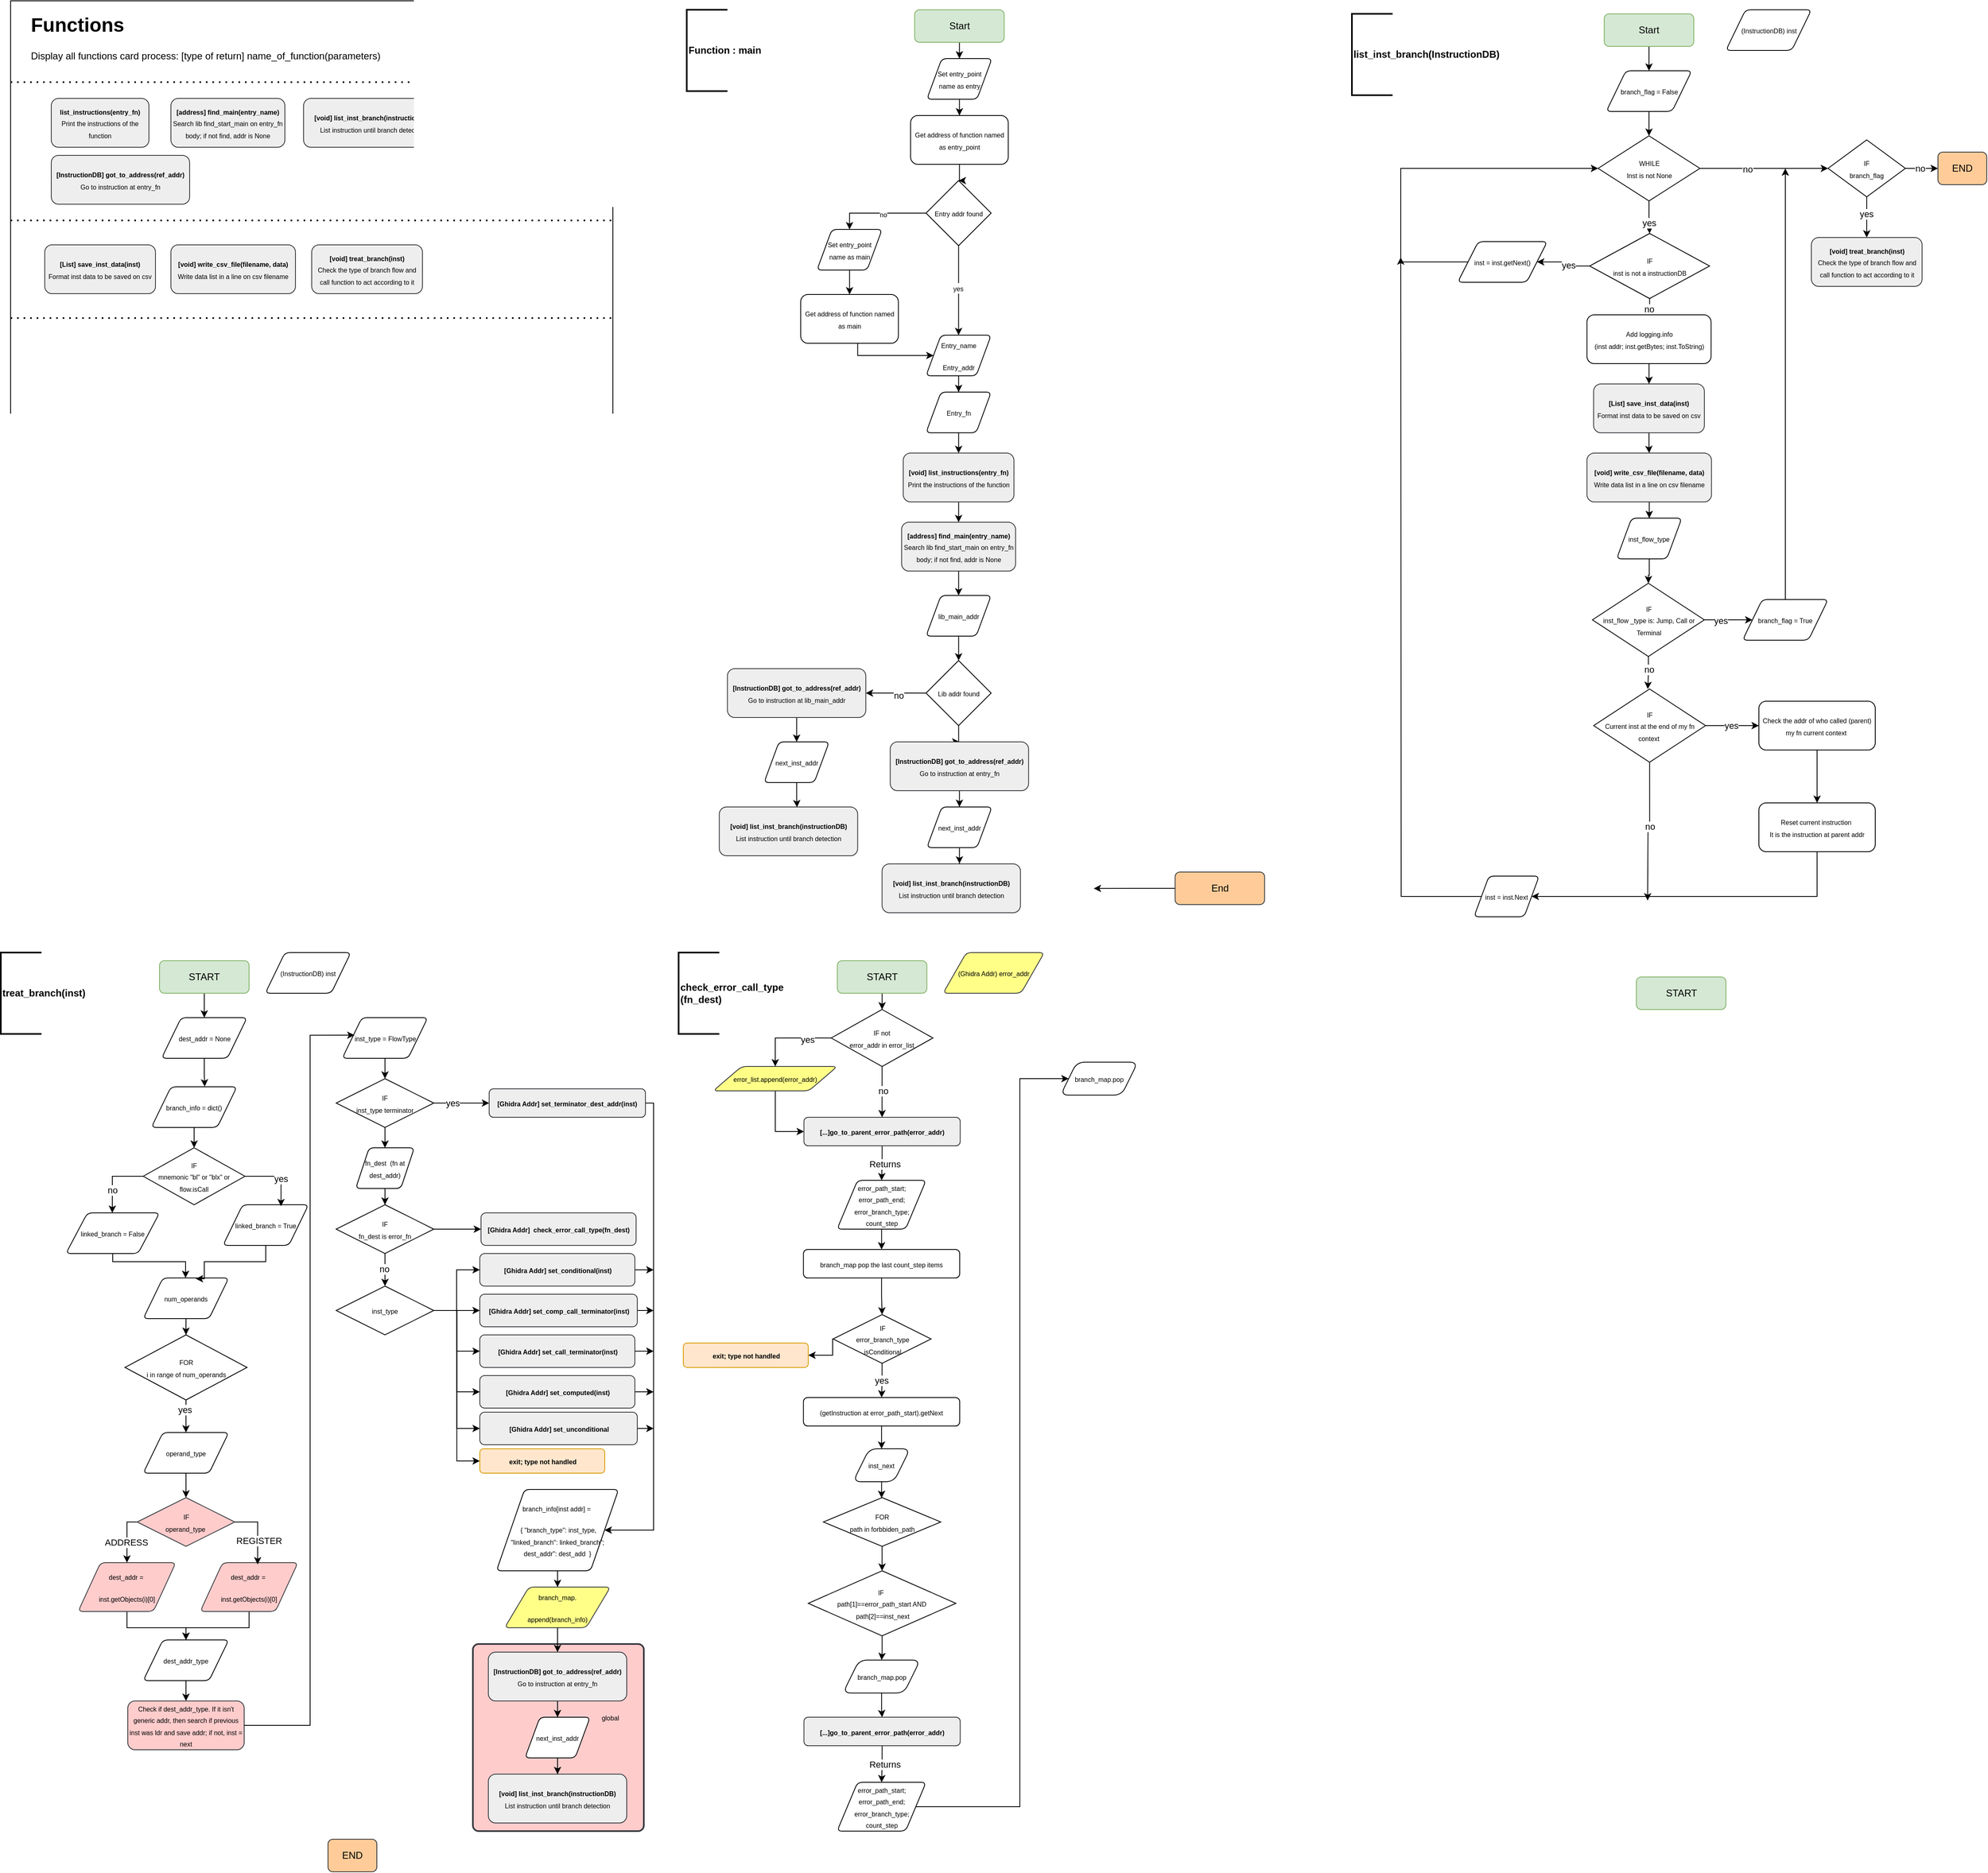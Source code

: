<mxfile version="23.1.1" type="github">
  <diagram id="C5RBs43oDa-KdzZeNtuy" name="Page-1">
    <mxGraphModel dx="1406" dy="1850" grid="1" gridSize="10" guides="1" tooltips="1" connect="1" arrows="1" fold="1" page="1" pageScale="1" pageWidth="827" pageHeight="1169" background="#ffffff" math="0" shadow="0">
      <root>
        <mxCell id="WIyWlLk6GJQsqaUBKTNV-0" />
        <mxCell id="WIyWlLk6GJQsqaUBKTNV-1" parent="WIyWlLk6GJQsqaUBKTNV-0" />
        <mxCell id="zAUp7dM-AJPnExlxfuv2-283" value="" style="rounded=1;whiteSpace=wrap;html=1;absoluteArcSize=1;arcSize=14;strokeWidth=2;fillColor=#ffcccc;strokeColor=#36393d;" parent="WIyWlLk6GJQsqaUBKTNV-1" vertex="1">
          <mxGeometry x="598" y="870" width="210" height="230" as="geometry" />
        </mxCell>
        <mxCell id="zAUp7dM-AJPnExlxfuv2-63" value="" style="whiteSpace=wrap;html=1;aspect=fixed;" parent="WIyWlLk6GJQsqaUBKTNV-1" vertex="1">
          <mxGeometry x="30" y="-1150" width="740" height="740" as="geometry" />
        </mxCell>
        <mxCell id="zAUp7dM-AJPnExlxfuv2-24" value="&lt;span style=&quot;font-size: 8px;&quot;&gt;&lt;b&gt;list_instructions(entry_fn)&lt;/b&gt;&lt;br&gt;Print the instructions of the function&lt;/span&gt;" style="rounded=1;whiteSpace=wrap;html=1;fillColor=#eeeeee;strokeColor=#36393d;" parent="WIyWlLk6GJQsqaUBKTNV-1" vertex="1">
          <mxGeometry x="80" y="-1030" width="120" height="60" as="geometry" />
        </mxCell>
        <mxCell id="zAUp7dM-AJPnExlxfuv2-38" value="&lt;span style=&quot;font-size: 8px;&quot;&gt;&lt;b&gt;[address] find_main(entry_name)&lt;/b&gt;&lt;br&gt;Search lib find_start_main on entry_fn body; if not find, addr is None&lt;br&gt;&lt;/span&gt;" style="rounded=1;whiteSpace=wrap;html=1;fillColor=#eeeeee;strokeColor=#36393d;" parent="WIyWlLk6GJQsqaUBKTNV-1" vertex="1">
          <mxGeometry x="227" y="-1030" width="140" height="60" as="geometry" />
        </mxCell>
        <mxCell id="zAUp7dM-AJPnExlxfuv2-57" value="&lt;span style=&quot;font-size: 8px;&quot;&gt;&lt;b&gt;[void] list_inst_branch(instructionDB)&lt;br&gt;&lt;/b&gt;List instruction until branch detection&lt;br&gt;&lt;/span&gt;" style="rounded=1;whiteSpace=wrap;html=1;fillColor=#eeeeee;strokeColor=#36393d;" parent="WIyWlLk6GJQsqaUBKTNV-1" vertex="1">
          <mxGeometry x="390" y="-1030" width="170" height="60" as="geometry" />
        </mxCell>
        <mxCell id="zAUp7dM-AJPnExlxfuv2-58" value="&lt;span style=&quot;font-size: 8px;&quot;&gt;&lt;b&gt;[InstructionDB] got_to_address(ref_addr)&lt;/b&gt;&lt;br&gt;Go to instruction at entry_fn&lt;br&gt;&lt;/span&gt;" style="rounded=1;whiteSpace=wrap;html=1;fillColor=#eeeeee;strokeColor=#36393d;" parent="WIyWlLk6GJQsqaUBKTNV-1" vertex="1">
          <mxGeometry x="80" y="-960" width="170" height="60" as="geometry" />
        </mxCell>
        <mxCell id="zAUp7dM-AJPnExlxfuv2-65" value="&lt;h1&gt;Functions&lt;/h1&gt;&lt;p&gt;Display all functions card process: [type of return] name_of_function(parameters&lt;span style=&quot;background-color: initial;&quot;&gt;)&lt;/span&gt;&lt;/p&gt;" style="text;html=1;strokeColor=none;fillColor=none;spacing=5;spacingTop=-20;whiteSpace=wrap;overflow=hidden;rounded=0;" parent="WIyWlLk6GJQsqaUBKTNV-1" vertex="1">
          <mxGeometry x="50" y="-1140" width="700" height="80" as="geometry" />
        </mxCell>
        <mxCell id="zAUp7dM-AJPnExlxfuv2-66" style="edgeStyle=orthogonalEdgeStyle;rounded=0;orthogonalLoop=1;jettySize=auto;html=1;entryX=0.5;entryY=0;entryDx=0;entryDy=0;" parent="WIyWlLk6GJQsqaUBKTNV-1" source="zAUp7dM-AJPnExlxfuv2-67" target="zAUp7dM-AJPnExlxfuv2-69" edge="1">
          <mxGeometry relative="1" as="geometry" />
        </mxCell>
        <mxCell id="zAUp7dM-AJPnExlxfuv2-67" value="Start" style="rounded=1;whiteSpace=wrap;html=1;fillColor=#d5e8d4;strokeColor=#82b366;shadow=0;gradientColor=none;rotation=0;" parent="WIyWlLk6GJQsqaUBKTNV-1" vertex="1">
          <mxGeometry x="1988" y="-1134" width="110" height="40" as="geometry" />
        </mxCell>
        <mxCell id="zAUp7dM-AJPnExlxfuv2-79" style="edgeStyle=orthogonalEdgeStyle;rounded=0;orthogonalLoop=1;jettySize=auto;html=1;" parent="WIyWlLk6GJQsqaUBKTNV-1" source="zAUp7dM-AJPnExlxfuv2-69" target="zAUp7dM-AJPnExlxfuv2-71" edge="1">
          <mxGeometry relative="1" as="geometry" />
        </mxCell>
        <mxCell id="zAUp7dM-AJPnExlxfuv2-69" value="&lt;p&gt;&lt;span style=&quot;font-size: 8px;&quot;&gt;branch_flag = False&lt;/span&gt;&lt;/p&gt;" style="shape=parallelogram;html=1;strokeWidth=1;perimeter=parallelogramPerimeter;whiteSpace=wrap;rounded=1;arcSize=12;size=0.23;" parent="WIyWlLk6GJQsqaUBKTNV-1" vertex="1">
          <mxGeometry x="1990.5" y="-1064" width="105" height="50" as="geometry" />
        </mxCell>
        <mxCell id="zAUp7dM-AJPnExlxfuv2-70" value="&lt;b&gt;list_inst_branch(InstructionDB)&lt;/b&gt;" style="strokeWidth=2;html=1;shape=mxgraph.flowchart.annotation_1;align=left;pointerEvents=1;" parent="WIyWlLk6GJQsqaUBKTNV-1" vertex="1">
          <mxGeometry x="1678" y="-1134" width="50" height="100" as="geometry" />
        </mxCell>
        <mxCell id="zAUp7dM-AJPnExlxfuv2-73" value="" style="edgeStyle=orthogonalEdgeStyle;rounded=0;orthogonalLoop=1;jettySize=auto;html=1;" parent="WIyWlLk6GJQsqaUBKTNV-1" source="zAUp7dM-AJPnExlxfuv2-71" target="zAUp7dM-AJPnExlxfuv2-72" edge="1">
          <mxGeometry relative="1" as="geometry" />
        </mxCell>
        <mxCell id="zAUp7dM-AJPnExlxfuv2-103" value="yes" style="edgeLabel;html=1;align=center;verticalAlign=middle;resizable=0;points=[];" parent="zAUp7dM-AJPnExlxfuv2-73" vertex="1" connectable="0">
          <mxGeometry x="0.36" y="-1" relative="1" as="geometry">
            <mxPoint as="offset" />
          </mxGeometry>
        </mxCell>
        <mxCell id="zAUp7dM-AJPnExlxfuv2-106" style="edgeStyle=orthogonalEdgeStyle;rounded=0;orthogonalLoop=1;jettySize=auto;html=1;exitX=1;exitY=0.5;exitDx=0;exitDy=0;entryX=0;entryY=0.5;entryDx=0;entryDy=0;" parent="WIyWlLk6GJQsqaUBKTNV-1" source="zAUp7dM-AJPnExlxfuv2-71" target="zAUp7dM-AJPnExlxfuv2-104" edge="1">
          <mxGeometry relative="1" as="geometry" />
        </mxCell>
        <mxCell id="zAUp7dM-AJPnExlxfuv2-107" value="no" style="edgeLabel;html=1;align=center;verticalAlign=middle;resizable=0;points=[];" parent="zAUp7dM-AJPnExlxfuv2-106" vertex="1" connectable="0">
          <mxGeometry x="-0.265" y="-1" relative="1" as="geometry">
            <mxPoint as="offset" />
          </mxGeometry>
        </mxCell>
        <mxCell id="zAUp7dM-AJPnExlxfuv2-71" value="&lt;font style=&quot;font-size: 8px;&quot;&gt;WHILE&lt;br&gt;Inst is not None&lt;br&gt;&lt;/font&gt;" style="rhombus;whiteSpace=wrap;html=1;" parent="WIyWlLk6GJQsqaUBKTNV-1" vertex="1">
          <mxGeometry x="1980.5" y="-984" width="125" height="80" as="geometry" />
        </mxCell>
        <mxCell id="zAUp7dM-AJPnExlxfuv2-76" style="edgeStyle=orthogonalEdgeStyle;rounded=0;orthogonalLoop=1;jettySize=auto;html=1;" parent="WIyWlLk6GJQsqaUBKTNV-1" source="zAUp7dM-AJPnExlxfuv2-72" target="zAUp7dM-AJPnExlxfuv2-75" edge="1">
          <mxGeometry relative="1" as="geometry" />
        </mxCell>
        <mxCell id="zAUp7dM-AJPnExlxfuv2-77" value="yes" style="edgeLabel;html=1;align=center;verticalAlign=middle;resizable=0;points=[];" parent="zAUp7dM-AJPnExlxfuv2-76" vertex="1" connectable="0">
          <mxGeometry x="-0.22" relative="1" as="geometry">
            <mxPoint as="offset" />
          </mxGeometry>
        </mxCell>
        <mxCell id="zAUp7dM-AJPnExlxfuv2-82" style="edgeStyle=orthogonalEdgeStyle;rounded=0;orthogonalLoop=1;jettySize=auto;html=1;entryX=0.5;entryY=0;entryDx=0;entryDy=0;" parent="WIyWlLk6GJQsqaUBKTNV-1" source="zAUp7dM-AJPnExlxfuv2-72" target="zAUp7dM-AJPnExlxfuv2-80" edge="1">
          <mxGeometry relative="1" as="geometry" />
        </mxCell>
        <mxCell id="zAUp7dM-AJPnExlxfuv2-83" value="no" style="edgeLabel;html=1;align=center;verticalAlign=middle;resizable=0;points=[];" parent="zAUp7dM-AJPnExlxfuv2-82" vertex="1" connectable="0">
          <mxGeometry x="0.274" y="-1" relative="1" as="geometry">
            <mxPoint as="offset" />
          </mxGeometry>
        </mxCell>
        <mxCell id="zAUp7dM-AJPnExlxfuv2-72" value="&lt;font style=&quot;font-size: 8px;&quot;&gt;IF &lt;br&gt;inst is not a instructionDB&lt;br&gt;&lt;/font&gt;" style="rhombus;whiteSpace=wrap;html=1;" parent="WIyWlLk6GJQsqaUBKTNV-1" vertex="1">
          <mxGeometry x="1970" y="-864" width="147.5" height="80" as="geometry" />
        </mxCell>
        <mxCell id="zAUp7dM-AJPnExlxfuv2-105" style="edgeStyle=orthogonalEdgeStyle;rounded=0;orthogonalLoop=1;jettySize=auto;html=1;entryX=0;entryY=0.5;entryDx=0;entryDy=0;" parent="WIyWlLk6GJQsqaUBKTNV-1" source="zAUp7dM-AJPnExlxfuv2-75" target="zAUp7dM-AJPnExlxfuv2-71" edge="1">
          <mxGeometry relative="1" as="geometry">
            <Array as="points">
              <mxPoint x="1738" y="-829" />
              <mxPoint x="1738" y="-944" />
            </Array>
          </mxGeometry>
        </mxCell>
        <mxCell id="zAUp7dM-AJPnExlxfuv2-75" value="&lt;p&gt;&lt;span style=&quot;font-size: 8px;&quot;&gt;inst = inst.getNext()&lt;/span&gt;&lt;/p&gt;" style="shape=parallelogram;html=1;strokeWidth=1;perimeter=parallelogramPerimeter;whiteSpace=wrap;rounded=1;arcSize=12;size=0.23;" parent="WIyWlLk6GJQsqaUBKTNV-1" vertex="1">
          <mxGeometry x="1808" y="-854" width="110" height="50" as="geometry" />
        </mxCell>
        <mxCell id="zAUp7dM-AJPnExlxfuv2-85" style="edgeStyle=orthogonalEdgeStyle;rounded=0;orthogonalLoop=1;jettySize=auto;html=1;" parent="WIyWlLk6GJQsqaUBKTNV-1" source="zAUp7dM-AJPnExlxfuv2-80" target="zAUp7dM-AJPnExlxfuv2-84" edge="1">
          <mxGeometry relative="1" as="geometry" />
        </mxCell>
        <mxCell id="zAUp7dM-AJPnExlxfuv2-80" value="&lt;span style=&quot;font-size: 8px;&quot;&gt;Add logging.info&lt;br&gt;(inst addr; inst.getBytes; inst.ToString)&lt;br&gt;&lt;/span&gt;" style="rounded=1;whiteSpace=wrap;html=1;" parent="WIyWlLk6GJQsqaUBKTNV-1" vertex="1">
          <mxGeometry x="1966.75" y="-764" width="152.5" height="60" as="geometry" />
        </mxCell>
        <mxCell id="zAUp7dM-AJPnExlxfuv2-87" style="edgeStyle=orthogonalEdgeStyle;rounded=0;orthogonalLoop=1;jettySize=auto;html=1;" parent="WIyWlLk6GJQsqaUBKTNV-1" source="zAUp7dM-AJPnExlxfuv2-84" target="zAUp7dM-AJPnExlxfuv2-86" edge="1">
          <mxGeometry relative="1" as="geometry" />
        </mxCell>
        <mxCell id="zAUp7dM-AJPnExlxfuv2-84" value="&lt;span style=&quot;font-size: 8px;&quot;&gt;&lt;b&gt;[List] save_inst_data(inst)&lt;/b&gt;&lt;br&gt;Format inst data to be saved on csv&lt;br&gt;&lt;/span&gt;" style="rounded=1;whiteSpace=wrap;html=1;fillColor=#eeeeee;strokeColor=#36393d;" parent="WIyWlLk6GJQsqaUBKTNV-1" vertex="1">
          <mxGeometry x="1975" y="-679" width="136" height="60" as="geometry" />
        </mxCell>
        <mxCell id="zAUp7dM-AJPnExlxfuv2-99" style="edgeStyle=orthogonalEdgeStyle;rounded=0;orthogonalLoop=1;jettySize=auto;html=1;" parent="WIyWlLk6GJQsqaUBKTNV-1" source="zAUp7dM-AJPnExlxfuv2-86" target="zAUp7dM-AJPnExlxfuv2-97" edge="1">
          <mxGeometry relative="1" as="geometry" />
        </mxCell>
        <mxCell id="zAUp7dM-AJPnExlxfuv2-86" value="&lt;span style=&quot;font-size: 8px;&quot;&gt;&lt;b&gt;[void] write_csv_file(filename, data)&lt;/b&gt;&lt;br&gt;Write data list in a line on csv filename&lt;br&gt;&lt;/span&gt;" style="rounded=1;whiteSpace=wrap;html=1;fillColor=#eeeeee;strokeColor=#36393d;" parent="WIyWlLk6GJQsqaUBKTNV-1" vertex="1">
          <mxGeometry x="1966.75" y="-594" width="153" height="60" as="geometry" />
        </mxCell>
        <mxCell id="zAUp7dM-AJPnExlxfuv2-90" value="&lt;span style=&quot;font-size: 8px;&quot;&gt;&lt;b&gt;[List] save_inst_data(inst)&lt;/b&gt;&lt;br&gt;Format inst data to be saved on csv&lt;br&gt;&lt;/span&gt;" style="rounded=1;whiteSpace=wrap;html=1;fillColor=#eeeeee;strokeColor=#36393d;" parent="WIyWlLk6GJQsqaUBKTNV-1" vertex="1">
          <mxGeometry x="72" y="-850" width="136" height="60" as="geometry" />
        </mxCell>
        <mxCell id="zAUp7dM-AJPnExlxfuv2-91" value="&lt;span style=&quot;font-size: 8px;&quot;&gt;&lt;b&gt;[void] write_csv_file(filename, data)&lt;/b&gt;&lt;br&gt;Write data list in a line on csv filename&lt;br&gt;&lt;/span&gt;" style="rounded=1;whiteSpace=wrap;html=1;fillColor=#eeeeee;strokeColor=#36393d;" parent="WIyWlLk6GJQsqaUBKTNV-1" vertex="1">
          <mxGeometry x="227" y="-850" width="153" height="60" as="geometry" />
        </mxCell>
        <mxCell id="zAUp7dM-AJPnExlxfuv2-94" value="" style="endArrow=none;dashed=1;html=1;dashPattern=1 3;strokeWidth=2;rounded=0;exitX=0;exitY=0.5;exitDx=0;exitDy=0;entryX=1;entryY=0.5;entryDx=0;entryDy=0;" parent="WIyWlLk6GJQsqaUBKTNV-1" edge="1">
          <mxGeometry width="50" height="50" relative="1" as="geometry">
            <mxPoint x="30" y="-880" as="sourcePoint" />
            <mxPoint x="770" y="-880" as="targetPoint" />
            <Array as="points" />
          </mxGeometry>
        </mxCell>
        <mxCell id="zAUp7dM-AJPnExlxfuv2-95" value="" style="endArrow=none;dashed=1;html=1;dashPattern=1 3;strokeWidth=2;rounded=0;exitX=0;exitY=0.5;exitDx=0;exitDy=0;entryX=1;entryY=0.5;entryDx=0;entryDy=0;" parent="WIyWlLk6GJQsqaUBKTNV-1" edge="1">
          <mxGeometry width="50" height="50" relative="1" as="geometry">
            <mxPoint x="30" y="-760" as="sourcePoint" />
            <mxPoint x="770" y="-760" as="targetPoint" />
            <Array as="points">
              <mxPoint x="430" y="-760" />
            </Array>
          </mxGeometry>
        </mxCell>
        <mxCell id="zAUp7dM-AJPnExlxfuv2-96" value="" style="endArrow=none;dashed=1;html=1;dashPattern=1 3;strokeWidth=2;rounded=0;exitX=0;exitY=0.5;exitDx=0;exitDy=0;entryX=1;entryY=0.5;entryDx=0;entryDy=0;" parent="WIyWlLk6GJQsqaUBKTNV-1" edge="1">
          <mxGeometry width="50" height="50" relative="1" as="geometry">
            <mxPoint x="30" y="-1050" as="sourcePoint" />
            <mxPoint x="770" y="-1050" as="targetPoint" />
            <Array as="points" />
          </mxGeometry>
        </mxCell>
        <mxCell id="zAUp7dM-AJPnExlxfuv2-102" style="edgeStyle=orthogonalEdgeStyle;rounded=0;orthogonalLoop=1;jettySize=auto;html=1;entryX=0.5;entryY=0;entryDx=0;entryDy=0;" parent="WIyWlLk6GJQsqaUBKTNV-1" source="zAUp7dM-AJPnExlxfuv2-97" target="zAUp7dM-AJPnExlxfuv2-98" edge="1">
          <mxGeometry relative="1" as="geometry" />
        </mxCell>
        <mxCell id="zAUp7dM-AJPnExlxfuv2-97" value="&lt;p&gt;&lt;span style=&quot;font-size: 8px;&quot;&gt;inst_flow_type&lt;/span&gt;&lt;/p&gt;" style="shape=parallelogram;html=1;strokeWidth=1;perimeter=parallelogramPerimeter;whiteSpace=wrap;rounded=1;arcSize=12;size=0.23;" parent="WIyWlLk6GJQsqaUBKTNV-1" vertex="1">
          <mxGeometry x="2003.25" y="-514" width="80" height="50" as="geometry" />
        </mxCell>
        <mxCell id="zAUp7dM-AJPnExlxfuv2-109" style="edgeStyle=orthogonalEdgeStyle;rounded=0;orthogonalLoop=1;jettySize=auto;html=1;exitX=1;exitY=0.5;exitDx=0;exitDy=0;" parent="WIyWlLk6GJQsqaUBKTNV-1" source="zAUp7dM-AJPnExlxfuv2-98" target="zAUp7dM-AJPnExlxfuv2-108" edge="1">
          <mxGeometry relative="1" as="geometry" />
        </mxCell>
        <mxCell id="zAUp7dM-AJPnExlxfuv2-110" value="yes" style="edgeLabel;html=1;align=center;verticalAlign=middle;resizable=0;points=[];" parent="zAUp7dM-AJPnExlxfuv2-109" vertex="1" connectable="0">
          <mxGeometry x="-0.342" y="-1" relative="1" as="geometry">
            <mxPoint as="offset" />
          </mxGeometry>
        </mxCell>
        <mxCell id="zAUp7dM-AJPnExlxfuv2-122" style="edgeStyle=orthogonalEdgeStyle;rounded=0;orthogonalLoop=1;jettySize=auto;html=1;exitX=0.5;exitY=1;exitDx=0;exitDy=0;" parent="WIyWlLk6GJQsqaUBKTNV-1" source="zAUp7dM-AJPnExlxfuv2-98" edge="1">
          <mxGeometry relative="1" as="geometry">
            <mxPoint x="2041.514" y="-304" as="targetPoint" />
          </mxGeometry>
        </mxCell>
        <mxCell id="zAUp7dM-AJPnExlxfuv2-123" value="no" style="edgeLabel;html=1;align=center;verticalAlign=middle;resizable=0;points=[];" parent="zAUp7dM-AJPnExlxfuv2-122" vertex="1" connectable="0">
          <mxGeometry x="-0.243" relative="1" as="geometry">
            <mxPoint as="offset" />
          </mxGeometry>
        </mxCell>
        <mxCell id="zAUp7dM-AJPnExlxfuv2-98" value="&lt;font style=&quot;font-size: 8px;&quot;&gt;IF&lt;br&gt;inst_flow _type is: Jump, Call or Terminal&lt;br&gt;&lt;/font&gt;" style="rhombus;whiteSpace=wrap;html=1;" parent="WIyWlLk6GJQsqaUBKTNV-1" vertex="1">
          <mxGeometry x="1973.5" y="-434" width="137.5" height="90" as="geometry" />
        </mxCell>
        <mxCell id="zAUp7dM-AJPnExlxfuv2-114" style="edgeStyle=orthogonalEdgeStyle;rounded=0;orthogonalLoop=1;jettySize=auto;html=1;exitX=0.5;exitY=1;exitDx=0;exitDy=0;entryX=0.5;entryY=0;entryDx=0;entryDy=0;" parent="WIyWlLk6GJQsqaUBKTNV-1" source="zAUp7dM-AJPnExlxfuv2-104" target="zAUp7dM-AJPnExlxfuv2-113" edge="1">
          <mxGeometry relative="1" as="geometry" />
        </mxCell>
        <mxCell id="zAUp7dM-AJPnExlxfuv2-115" value="yes" style="edgeLabel;html=1;align=center;verticalAlign=middle;resizable=0;points=[];" parent="zAUp7dM-AJPnExlxfuv2-114" vertex="1" connectable="0">
          <mxGeometry x="-0.171" y="-1" relative="1" as="geometry">
            <mxPoint as="offset" />
          </mxGeometry>
        </mxCell>
        <mxCell id="zAUp7dM-AJPnExlxfuv2-104" value="&lt;font style=&quot;font-size: 8px;&quot;&gt;IF&lt;br&gt;branch_flag&lt;br&gt;&lt;/font&gt;" style="rhombus;whiteSpace=wrap;html=1;" parent="WIyWlLk6GJQsqaUBKTNV-1" vertex="1">
          <mxGeometry x="2263" y="-979" width="95" height="70" as="geometry" />
        </mxCell>
        <mxCell id="zAUp7dM-AJPnExlxfuv2-112" style="edgeStyle=orthogonalEdgeStyle;rounded=0;orthogonalLoop=1;jettySize=auto;html=1;" parent="WIyWlLk6GJQsqaUBKTNV-1" source="zAUp7dM-AJPnExlxfuv2-108" edge="1">
          <mxGeometry relative="1" as="geometry">
            <mxPoint x="2210.5" y="-944" as="targetPoint" />
          </mxGeometry>
        </mxCell>
        <mxCell id="zAUp7dM-AJPnExlxfuv2-108" value="&lt;p&gt;&lt;span style=&quot;font-size: 8px;&quot;&gt;branch_flag = True&lt;/span&gt;&lt;/p&gt;" style="shape=parallelogram;html=1;strokeWidth=1;perimeter=parallelogramPerimeter;whiteSpace=wrap;rounded=1;arcSize=12;size=0.23;" parent="WIyWlLk6GJQsqaUBKTNV-1" vertex="1">
          <mxGeometry x="2158" y="-414" width="105" height="50" as="geometry" />
        </mxCell>
        <mxCell id="zAUp7dM-AJPnExlxfuv2-113" value="&lt;span style=&quot;font-size: 8px;&quot;&gt;&lt;b&gt;[void] treat_branch(inst)&lt;/b&gt;&lt;br&gt;Check the type of branch flow and call function to act according to it&lt;br&gt;&lt;/span&gt;" style="rounded=1;whiteSpace=wrap;html=1;fillColor=#eeeeee;strokeColor=#36393d;" parent="WIyWlLk6GJQsqaUBKTNV-1" vertex="1">
          <mxGeometry x="2242.5" y="-859" width="136" height="60" as="geometry" />
        </mxCell>
        <mxCell id="zAUp7dM-AJPnExlxfuv2-116" value="END" style="rounded=1;whiteSpace=wrap;html=1;fillColor=#ffcc99;strokeColor=#36393d;shadow=0;rotation=0;" parent="WIyWlLk6GJQsqaUBKTNV-1" vertex="1">
          <mxGeometry x="2398" y="-964" width="60" height="40" as="geometry" />
        </mxCell>
        <mxCell id="zAUp7dM-AJPnExlxfuv2-117" style="edgeStyle=orthogonalEdgeStyle;rounded=0;orthogonalLoop=1;jettySize=auto;html=1;exitX=1;exitY=0.5;exitDx=0;exitDy=0;entryX=0;entryY=0.5;entryDx=0;entryDy=0;" parent="WIyWlLk6GJQsqaUBKTNV-1" source="zAUp7dM-AJPnExlxfuv2-104" target="zAUp7dM-AJPnExlxfuv2-116" edge="1">
          <mxGeometry relative="1" as="geometry" />
        </mxCell>
        <mxCell id="zAUp7dM-AJPnExlxfuv2-118" value="no" style="edgeLabel;html=1;align=center;verticalAlign=middle;resizable=0;points=[];" parent="zAUp7dM-AJPnExlxfuv2-117" vertex="1" connectable="0">
          <mxGeometry x="-0.121" relative="1" as="geometry">
            <mxPoint as="offset" />
          </mxGeometry>
        </mxCell>
        <mxCell id="zAUp7dM-AJPnExlxfuv2-119" value="&lt;p&gt;&lt;span style=&quot;font-size: 8px;&quot;&gt;(InstructionDB) inst&lt;/span&gt;&lt;/p&gt;" style="shape=parallelogram;html=1;strokeWidth=1;perimeter=parallelogramPerimeter;whiteSpace=wrap;rounded=1;arcSize=12;size=0.23;" parent="WIyWlLk6GJQsqaUBKTNV-1" vertex="1">
          <mxGeometry x="2137.5" y="-1139" width="105" height="50" as="geometry" />
        </mxCell>
        <mxCell id="zAUp7dM-AJPnExlxfuv2-131" style="edgeStyle=orthogonalEdgeStyle;rounded=0;orthogonalLoop=1;jettySize=auto;html=1;exitX=1;exitY=0.5;exitDx=0;exitDy=0;" parent="WIyWlLk6GJQsqaUBKTNV-1" source="zAUp7dM-AJPnExlxfuv2-139" target="zAUp7dM-AJPnExlxfuv2-130" edge="1">
          <mxGeometry relative="1" as="geometry">
            <mxPoint x="2113" y="-274" as="sourcePoint" />
          </mxGeometry>
        </mxCell>
        <mxCell id="zAUp7dM-AJPnExlxfuv2-132" value="yes" style="edgeLabel;html=1;align=center;verticalAlign=middle;resizable=0;points=[];" parent="zAUp7dM-AJPnExlxfuv2-131" vertex="1" connectable="0">
          <mxGeometry x="-0.034" relative="1" as="geometry">
            <mxPoint as="offset" />
          </mxGeometry>
        </mxCell>
        <mxCell id="zAUp7dM-AJPnExlxfuv2-136" style="edgeStyle=orthogonalEdgeStyle;rounded=0;orthogonalLoop=1;jettySize=auto;html=1;exitX=0.5;exitY=1;exitDx=0;exitDy=0;" parent="WIyWlLk6GJQsqaUBKTNV-1" source="zAUp7dM-AJPnExlxfuv2-139" edge="1">
          <mxGeometry relative="1" as="geometry">
            <mxPoint x="2041.286" y="-44" as="targetPoint" />
            <mxPoint x="2041.5" y="-244" as="sourcePoint" />
          </mxGeometry>
        </mxCell>
        <mxCell id="zAUp7dM-AJPnExlxfuv2-137" value="no" style="edgeLabel;html=1;align=center;verticalAlign=middle;resizable=0;points=[];" parent="zAUp7dM-AJPnExlxfuv2-136" vertex="1" connectable="0">
          <mxGeometry x="-0.084" relative="1" as="geometry">
            <mxPoint as="offset" />
          </mxGeometry>
        </mxCell>
        <mxCell id="zAUp7dM-AJPnExlxfuv2-125" style="edgeStyle=orthogonalEdgeStyle;rounded=0;orthogonalLoop=1;jettySize=auto;html=1;" parent="WIyWlLk6GJQsqaUBKTNV-1" source="zAUp7dM-AJPnExlxfuv2-124" edge="1">
          <mxGeometry relative="1" as="geometry">
            <mxPoint x="1738" y="-834.571" as="targetPoint" />
          </mxGeometry>
        </mxCell>
        <mxCell id="zAUp7dM-AJPnExlxfuv2-124" value="&lt;p&gt;&lt;span style=&quot;font-size: 8px;&quot;&gt;inst = inst.Next&lt;/span&gt;&lt;/p&gt;" style="shape=parallelogram;html=1;strokeWidth=1;perimeter=parallelogramPerimeter;whiteSpace=wrap;rounded=1;arcSize=12;size=0.23;" parent="WIyWlLk6GJQsqaUBKTNV-1" vertex="1">
          <mxGeometry x="1828" y="-74" width="80" height="50" as="geometry" />
        </mxCell>
        <mxCell id="zAUp7dM-AJPnExlxfuv2-134" style="edgeStyle=orthogonalEdgeStyle;rounded=0;orthogonalLoop=1;jettySize=auto;html=1;entryX=0.5;entryY=0;entryDx=0;entryDy=0;" parent="WIyWlLk6GJQsqaUBKTNV-1" source="zAUp7dM-AJPnExlxfuv2-130" target="zAUp7dM-AJPnExlxfuv2-133" edge="1">
          <mxGeometry relative="1" as="geometry" />
        </mxCell>
        <mxCell id="zAUp7dM-AJPnExlxfuv2-130" value="&lt;span style=&quot;font-size: 8px;&quot;&gt;Check the addr of who called (parent) my fn current context&amp;nbsp;&lt;br&gt;&lt;/span&gt;" style="rounded=1;whiteSpace=wrap;html=1;" parent="WIyWlLk6GJQsqaUBKTNV-1" vertex="1">
          <mxGeometry x="2178" y="-289" width="143" height="60" as="geometry" />
        </mxCell>
        <mxCell id="zAUp7dM-AJPnExlxfuv2-135" style="edgeStyle=orthogonalEdgeStyle;rounded=0;orthogonalLoop=1;jettySize=auto;html=1;" parent="WIyWlLk6GJQsqaUBKTNV-1" source="zAUp7dM-AJPnExlxfuv2-133" target="zAUp7dM-AJPnExlxfuv2-124" edge="1">
          <mxGeometry relative="1" as="geometry">
            <Array as="points">
              <mxPoint x="2250" y="-49" />
            </Array>
          </mxGeometry>
        </mxCell>
        <mxCell id="zAUp7dM-AJPnExlxfuv2-133" value="&lt;span style=&quot;font-size: 8px;&quot;&gt;Reset current instruction&amp;nbsp;&lt;br&gt;It is the instruction at parent addr&lt;br&gt;&lt;/span&gt;" style="rounded=1;whiteSpace=wrap;html=1;" parent="WIyWlLk6GJQsqaUBKTNV-1" vertex="1">
          <mxGeometry x="2178" y="-164" width="143" height="60" as="geometry" />
        </mxCell>
        <mxCell id="zAUp7dM-AJPnExlxfuv2-139" value="&lt;font style=&quot;font-size: 8px;&quot;&gt;IF&lt;br&gt;Current inst at the end of my fn context&amp;nbsp;&lt;br&gt;&lt;/font&gt;" style="rhombus;whiteSpace=wrap;html=1;" parent="WIyWlLk6GJQsqaUBKTNV-1" vertex="1">
          <mxGeometry x="1975" y="-304" width="137.5" height="90" as="geometry" />
        </mxCell>
        <mxCell id="zAUp7dM-AJPnExlxfuv2-148" style="edgeStyle=orthogonalEdgeStyle;rounded=0;orthogonalLoop=1;jettySize=auto;html=1;entryX=0.5;entryY=0;entryDx=0;entryDy=0;" parent="WIyWlLk6GJQsqaUBKTNV-1" source="zAUp7dM-AJPnExlxfuv2-140" target="zAUp7dM-AJPnExlxfuv2-145" edge="1">
          <mxGeometry relative="1" as="geometry" />
        </mxCell>
        <mxCell id="zAUp7dM-AJPnExlxfuv2-140" value="START" style="rounded=1;whiteSpace=wrap;html=1;fillColor=#d5e8d4;strokeColor=#82b366;shadow=0;gradientColor=none;rotation=0;" parent="WIyWlLk6GJQsqaUBKTNV-1" vertex="1">
          <mxGeometry x="213" y="30" width="110" height="40" as="geometry" />
        </mxCell>
        <mxCell id="zAUp7dM-AJPnExlxfuv2-141" value="&lt;b&gt;treat_branch(inst)&lt;/b&gt;" style="strokeWidth=2;html=1;shape=mxgraph.flowchart.annotation_1;align=left;pointerEvents=1;" parent="WIyWlLk6GJQsqaUBKTNV-1" vertex="1">
          <mxGeometry x="18" y="20" width="50" height="100" as="geometry" />
        </mxCell>
        <mxCell id="zAUp7dM-AJPnExlxfuv2-142" value="&lt;span style=&quot;font-size: 8px;&quot;&gt;&lt;b&gt;[void] treat_branch(inst)&lt;/b&gt;&lt;br&gt;Check the type of branch flow and call function to act according to it&lt;br&gt;&lt;/span&gt;" style="rounded=1;whiteSpace=wrap;html=1;fillColor=#eeeeee;strokeColor=#36393d;" parent="WIyWlLk6GJQsqaUBKTNV-1" vertex="1">
          <mxGeometry x="400" y="-850" width="136" height="60" as="geometry" />
        </mxCell>
        <mxCell id="zAUp7dM-AJPnExlxfuv2-143" value="&lt;p&gt;&lt;span style=&quot;font-size: 8px;&quot;&gt;(InstructionDB) inst&lt;/span&gt;&lt;/p&gt;" style="shape=parallelogram;html=1;strokeWidth=1;perimeter=parallelogramPerimeter;whiteSpace=wrap;rounded=1;arcSize=12;size=0.23;" parent="WIyWlLk6GJQsqaUBKTNV-1" vertex="1">
          <mxGeometry x="343" y="20" width="105" height="50" as="geometry" />
        </mxCell>
        <mxCell id="zAUp7dM-AJPnExlxfuv2-145" value="&lt;p&gt;&lt;span style=&quot;font-size: 8px;&quot;&gt;dest_addr = None&lt;/span&gt;&lt;/p&gt;" style="shape=parallelogram;html=1;strokeWidth=1;perimeter=parallelogramPerimeter;whiteSpace=wrap;rounded=1;arcSize=12;size=0.23;" parent="WIyWlLk6GJQsqaUBKTNV-1" vertex="1">
          <mxGeometry x="215.5" y="100" width="105" height="50" as="geometry" />
        </mxCell>
        <mxCell id="zAUp7dM-AJPnExlxfuv2-153" style="edgeStyle=orthogonalEdgeStyle;rounded=0;orthogonalLoop=1;jettySize=auto;html=1;entryX=0.5;entryY=0;entryDx=0;entryDy=0;" parent="WIyWlLk6GJQsqaUBKTNV-1" source="zAUp7dM-AJPnExlxfuv2-149" target="zAUp7dM-AJPnExlxfuv2-152" edge="1">
          <mxGeometry relative="1" as="geometry" />
        </mxCell>
        <mxCell id="zAUp7dM-AJPnExlxfuv2-149" value="&lt;p&gt;&lt;span style=&quot;font-size: 8px;&quot;&gt;branch_info = dict()&lt;/span&gt;&lt;/p&gt;" style="shape=parallelogram;html=1;strokeWidth=1;perimeter=parallelogramPerimeter;whiteSpace=wrap;rounded=1;arcSize=12;size=0.23;" parent="WIyWlLk6GJQsqaUBKTNV-1" vertex="1">
          <mxGeometry x="203" y="185" width="105" height="50" as="geometry" />
        </mxCell>
        <mxCell id="zAUp7dM-AJPnExlxfuv2-151" style="edgeStyle=orthogonalEdgeStyle;rounded=0;orthogonalLoop=1;jettySize=auto;html=1;entryX=0.624;entryY=-0.006;entryDx=0;entryDy=0;entryPerimeter=0;" parent="WIyWlLk6GJQsqaUBKTNV-1" source="zAUp7dM-AJPnExlxfuv2-145" target="zAUp7dM-AJPnExlxfuv2-149" edge="1">
          <mxGeometry relative="1" as="geometry" />
        </mxCell>
        <mxCell id="zAUp7dM-AJPnExlxfuv2-158" style="edgeStyle=orthogonalEdgeStyle;rounded=0;orthogonalLoop=1;jettySize=auto;html=1;" parent="WIyWlLk6GJQsqaUBKTNV-1" source="zAUp7dM-AJPnExlxfuv2-152" target="zAUp7dM-AJPnExlxfuv2-156" edge="1">
          <mxGeometry relative="1" as="geometry">
            <mxPoint x="153" y="350" as="targetPoint" />
            <Array as="points">
              <mxPoint x="155" y="295" />
            </Array>
          </mxGeometry>
        </mxCell>
        <mxCell id="zAUp7dM-AJPnExlxfuv2-161" value="no" style="edgeLabel;html=1;align=center;verticalAlign=middle;resizable=0;points=[];" parent="zAUp7dM-AJPnExlxfuv2-158" vertex="1" connectable="0">
          <mxGeometry x="0.315" relative="1" as="geometry">
            <mxPoint as="offset" />
          </mxGeometry>
        </mxCell>
        <mxCell id="zAUp7dM-AJPnExlxfuv2-152" value="&lt;font style=&quot;font-size: 8px;&quot;&gt;IF&lt;br&gt;mnemonic &quot;bl&quot; or &quot;blx&quot; or flow.isCall&lt;br&gt;&lt;/font&gt;" style="rhombus;whiteSpace=wrap;html=1;" parent="WIyWlLk6GJQsqaUBKTNV-1" vertex="1">
          <mxGeometry x="193" y="260" width="125" height="70" as="geometry" />
        </mxCell>
        <mxCell id="zAUp7dM-AJPnExlxfuv2-154" value="&lt;p&gt;&lt;span style=&quot;font-size: 8px;&quot;&gt;linked_branch = True&lt;/span&gt;&lt;/p&gt;" style="shape=parallelogram;html=1;strokeWidth=1;perimeter=parallelogramPerimeter;whiteSpace=wrap;rounded=1;arcSize=12;size=0.23;" parent="WIyWlLk6GJQsqaUBKTNV-1" vertex="1">
          <mxGeometry x="291" y="330" width="105" height="50" as="geometry" />
        </mxCell>
        <mxCell id="zAUp7dM-AJPnExlxfuv2-164" style="edgeStyle=orthogonalEdgeStyle;rounded=0;orthogonalLoop=1;jettySize=auto;html=1;" parent="WIyWlLk6GJQsqaUBKTNV-1" source="zAUp7dM-AJPnExlxfuv2-156" target="zAUp7dM-AJPnExlxfuv2-163" edge="1">
          <mxGeometry relative="1" as="geometry">
            <Array as="points">
              <mxPoint x="155" y="400" />
              <mxPoint x="245" y="400" />
            </Array>
          </mxGeometry>
        </mxCell>
        <mxCell id="zAUp7dM-AJPnExlxfuv2-156" value="&lt;p&gt;&lt;span style=&quot;font-size: 8px;&quot;&gt;linked_branch = False&lt;/span&gt;&lt;/p&gt;" style="shape=parallelogram;html=1;strokeWidth=1;perimeter=parallelogramPerimeter;whiteSpace=wrap;rounded=1;arcSize=12;size=0.23;" parent="WIyWlLk6GJQsqaUBKTNV-1" vertex="1">
          <mxGeometry x="98" y="340" width="115" height="50" as="geometry" />
        </mxCell>
        <mxCell id="zAUp7dM-AJPnExlxfuv2-160" style="edgeStyle=orthogonalEdgeStyle;rounded=0;orthogonalLoop=1;jettySize=auto;html=1;exitX=1;exitY=0.5;exitDx=0;exitDy=0;entryX=0.679;entryY=0.037;entryDx=0;entryDy=0;entryPerimeter=0;" parent="WIyWlLk6GJQsqaUBKTNV-1" source="zAUp7dM-AJPnExlxfuv2-152" target="zAUp7dM-AJPnExlxfuv2-154" edge="1">
          <mxGeometry relative="1" as="geometry" />
        </mxCell>
        <mxCell id="zAUp7dM-AJPnExlxfuv2-162" value="yes" style="edgeLabel;html=1;align=center;verticalAlign=middle;resizable=0;points=[];" parent="zAUp7dM-AJPnExlxfuv2-160" vertex="1" connectable="0">
          <mxGeometry x="0.166" y="-1" relative="1" as="geometry">
            <mxPoint as="offset" />
          </mxGeometry>
        </mxCell>
        <mxCell id="zAUp7dM-AJPnExlxfuv2-168" style="edgeStyle=orthogonalEdgeStyle;rounded=0;orthogonalLoop=1;jettySize=auto;html=1;" parent="WIyWlLk6GJQsqaUBKTNV-1" source="zAUp7dM-AJPnExlxfuv2-163" target="zAUp7dM-AJPnExlxfuv2-167" edge="1">
          <mxGeometry relative="1" as="geometry" />
        </mxCell>
        <mxCell id="zAUp7dM-AJPnExlxfuv2-163" value="&lt;p&gt;&lt;span style=&quot;font-size: 8px;&quot;&gt;num_operands&lt;/span&gt;&lt;/p&gt;" style="shape=parallelogram;html=1;strokeWidth=1;perimeter=parallelogramPerimeter;whiteSpace=wrap;rounded=1;arcSize=12;size=0.23;" parent="WIyWlLk6GJQsqaUBKTNV-1" vertex="1">
          <mxGeometry x="193" y="420" width="105" height="50" as="geometry" />
        </mxCell>
        <mxCell id="zAUp7dM-AJPnExlxfuv2-165" style="edgeStyle=orthogonalEdgeStyle;rounded=0;orthogonalLoop=1;jettySize=auto;html=1;entryX=0.615;entryY=0.02;entryDx=0;entryDy=0;entryPerimeter=0;" parent="WIyWlLk6GJQsqaUBKTNV-1" source="zAUp7dM-AJPnExlxfuv2-154" target="zAUp7dM-AJPnExlxfuv2-163" edge="1">
          <mxGeometry relative="1" as="geometry">
            <Array as="points">
              <mxPoint x="343" y="400" />
              <mxPoint x="268" y="400" />
              <mxPoint x="268" y="421" />
            </Array>
          </mxGeometry>
        </mxCell>
        <mxCell id="zAUp7dM-AJPnExlxfuv2-171" style="edgeStyle=orthogonalEdgeStyle;rounded=0;orthogonalLoop=1;jettySize=auto;html=1;entryX=0.5;entryY=0;entryDx=0;entryDy=0;" parent="WIyWlLk6GJQsqaUBKTNV-1" source="zAUp7dM-AJPnExlxfuv2-167" target="zAUp7dM-AJPnExlxfuv2-170" edge="1">
          <mxGeometry relative="1" as="geometry" />
        </mxCell>
        <mxCell id="zAUp7dM-AJPnExlxfuv2-172" value="yes" style="edgeLabel;html=1;align=center;verticalAlign=middle;resizable=0;points=[];" parent="zAUp7dM-AJPnExlxfuv2-171" vertex="1" connectable="0">
          <mxGeometry x="-0.415" y="-2" relative="1" as="geometry">
            <mxPoint as="offset" />
          </mxGeometry>
        </mxCell>
        <mxCell id="zAUp7dM-AJPnExlxfuv2-167" value="&lt;font style=&quot;font-size: 8px;&quot;&gt;FOR&lt;br&gt;i in range of num_operands&lt;br&gt;&lt;/font&gt;" style="rhombus;whiteSpace=wrap;html=1;" parent="WIyWlLk6GJQsqaUBKTNV-1" vertex="1">
          <mxGeometry x="170.5" y="490" width="150" height="80" as="geometry" />
        </mxCell>
        <mxCell id="zAUp7dM-AJPnExlxfuv2-186" style="edgeStyle=orthogonalEdgeStyle;rounded=0;orthogonalLoop=1;jettySize=auto;html=1;entryX=0.5;entryY=0;entryDx=0;entryDy=0;" parent="WIyWlLk6GJQsqaUBKTNV-1" source="zAUp7dM-AJPnExlxfuv2-169" target="zAUp7dM-AJPnExlxfuv2-185" edge="1">
          <mxGeometry relative="1" as="geometry" />
        </mxCell>
        <mxCell id="zAUp7dM-AJPnExlxfuv2-169" value="&lt;p&gt;&lt;span style=&quot;font-size: 8px;&quot;&gt;dest_addr_type&lt;/span&gt;&lt;/p&gt;" style="shape=parallelogram;html=1;strokeWidth=1;perimeter=parallelogramPerimeter;whiteSpace=wrap;rounded=1;arcSize=12;size=0.23;" parent="WIyWlLk6GJQsqaUBKTNV-1" vertex="1">
          <mxGeometry x="193" y="865" width="105" height="50" as="geometry" />
        </mxCell>
        <mxCell id="zAUp7dM-AJPnExlxfuv2-176" style="edgeStyle=orthogonalEdgeStyle;rounded=0;orthogonalLoop=1;jettySize=auto;html=1;" parent="WIyWlLk6GJQsqaUBKTNV-1" source="zAUp7dM-AJPnExlxfuv2-170" target="zAUp7dM-AJPnExlxfuv2-174" edge="1">
          <mxGeometry relative="1" as="geometry" />
        </mxCell>
        <mxCell id="zAUp7dM-AJPnExlxfuv2-170" value="&lt;p&gt;&lt;span style=&quot;font-size: 8px;&quot;&gt;operand_type&lt;/span&gt;&lt;/p&gt;" style="shape=parallelogram;html=1;strokeWidth=1;perimeter=parallelogramPerimeter;whiteSpace=wrap;rounded=1;arcSize=12;size=0.23;" parent="WIyWlLk6GJQsqaUBKTNV-1" vertex="1">
          <mxGeometry x="193" y="610" width="105" height="50" as="geometry" />
        </mxCell>
        <mxCell id="zAUp7dM-AJPnExlxfuv2-179" style="edgeStyle=orthogonalEdgeStyle;rounded=0;orthogonalLoop=1;jettySize=auto;html=1;entryX=0.5;entryY=0;entryDx=0;entryDy=0;exitX=0;exitY=0.5;exitDx=0;exitDy=0;" parent="WIyWlLk6GJQsqaUBKTNV-1" source="zAUp7dM-AJPnExlxfuv2-174" target="zAUp7dM-AJPnExlxfuv2-175" edge="1">
          <mxGeometry relative="1" as="geometry">
            <Array as="points">
              <mxPoint x="173" y="720" />
            </Array>
          </mxGeometry>
        </mxCell>
        <mxCell id="zAUp7dM-AJPnExlxfuv2-180" value="ADDRESS" style="edgeLabel;html=1;align=center;verticalAlign=middle;resizable=0;points=[];" parent="zAUp7dM-AJPnExlxfuv2-179" vertex="1" connectable="0">
          <mxGeometry x="0.207" y="-1" relative="1" as="geometry">
            <mxPoint as="offset" />
          </mxGeometry>
        </mxCell>
        <mxCell id="zAUp7dM-AJPnExlxfuv2-174" value="&lt;font style=&quot;font-size: 8px;&quot;&gt;IF&lt;br&gt;operand_type&amp;nbsp;&lt;br&gt;&lt;/font&gt;" style="rhombus;whiteSpace=wrap;html=1;fillColor=#ffcccc;strokeColor=#36393d;" parent="WIyWlLk6GJQsqaUBKTNV-1" vertex="1">
          <mxGeometry x="185.5" y="690" width="120" height="60" as="geometry" />
        </mxCell>
        <mxCell id="zAUp7dM-AJPnExlxfuv2-184" style="edgeStyle=orthogonalEdgeStyle;rounded=0;orthogonalLoop=1;jettySize=auto;html=1;" parent="WIyWlLk6GJQsqaUBKTNV-1" source="zAUp7dM-AJPnExlxfuv2-175" target="zAUp7dM-AJPnExlxfuv2-169" edge="1">
          <mxGeometry relative="1" as="geometry" />
        </mxCell>
        <mxCell id="zAUp7dM-AJPnExlxfuv2-175" value="&lt;p&gt;&lt;span style=&quot;font-size: 8px;&quot;&gt;dest_addr =&amp;nbsp;&lt;/span&gt;&lt;/p&gt;&lt;p&gt;&lt;span style=&quot;font-size: 8px; background-color: initial;&quot;&gt;inst.getObjects(i)[0]&lt;/span&gt;&lt;/p&gt;" style="shape=parallelogram;html=1;strokeWidth=1;perimeter=parallelogramPerimeter;whiteSpace=wrap;rounded=1;arcSize=12;size=0.23;fillColor=#ffcccc;strokeColor=#36393d;" parent="WIyWlLk6GJQsqaUBKTNV-1" vertex="1">
          <mxGeometry x="113" y="770" width="120" height="60" as="geometry" />
        </mxCell>
        <mxCell id="zAUp7dM-AJPnExlxfuv2-183" style="edgeStyle=orthogonalEdgeStyle;rounded=0;orthogonalLoop=1;jettySize=auto;html=1;" parent="WIyWlLk6GJQsqaUBKTNV-1" source="zAUp7dM-AJPnExlxfuv2-177" target="zAUp7dM-AJPnExlxfuv2-169" edge="1">
          <mxGeometry relative="1" as="geometry" />
        </mxCell>
        <mxCell id="zAUp7dM-AJPnExlxfuv2-177" value="&lt;p&gt;&lt;span style=&quot;font-size: 8px;&quot;&gt;dest_addr =&amp;nbsp;&lt;/span&gt;&lt;/p&gt;&lt;p&gt;&lt;span style=&quot;font-size: 8px; background-color: initial;&quot;&gt;inst.getObjects(i)[0]&lt;/span&gt;&lt;/p&gt;" style="shape=parallelogram;html=1;strokeWidth=1;perimeter=parallelogramPerimeter;whiteSpace=wrap;rounded=1;arcSize=12;size=0.23;fillColor=#ffcccc;strokeColor=#36393d;" parent="WIyWlLk6GJQsqaUBKTNV-1" vertex="1">
          <mxGeometry x="263" y="770" width="120" height="60" as="geometry" />
        </mxCell>
        <mxCell id="zAUp7dM-AJPnExlxfuv2-178" style="edgeStyle=orthogonalEdgeStyle;rounded=0;orthogonalLoop=1;jettySize=auto;html=1;exitX=1;exitY=0.5;exitDx=0;exitDy=0;entryX=0.588;entryY=0.036;entryDx=0;entryDy=0;entryPerimeter=0;" parent="WIyWlLk6GJQsqaUBKTNV-1" source="zAUp7dM-AJPnExlxfuv2-174" target="zAUp7dM-AJPnExlxfuv2-177" edge="1">
          <mxGeometry relative="1" as="geometry" />
        </mxCell>
        <mxCell id="zAUp7dM-AJPnExlxfuv2-181" value="REGISTER" style="edgeLabel;html=1;align=center;verticalAlign=middle;resizable=0;points=[];" parent="zAUp7dM-AJPnExlxfuv2-178" vertex="1" connectable="0">
          <mxGeometry x="0.264" y="1" relative="1" as="geometry">
            <mxPoint as="offset" />
          </mxGeometry>
        </mxCell>
        <mxCell id="zAUp7dM-AJPnExlxfuv2-185" value="&lt;span style=&quot;font-size: 8px;&quot;&gt;Check if dest_addr_type. If it isn&#39;t generic addr, then search if previous inst was ldr and save addr; if not, inst = next&lt;br&gt;&lt;/span&gt;" style="rounded=1;whiteSpace=wrap;html=1;fillColor=#ffcccc;strokeColor=#36393d;" parent="WIyWlLk6GJQsqaUBKTNV-1" vertex="1">
          <mxGeometry x="174" y="940" width="143" height="60" as="geometry" />
        </mxCell>
        <mxCell id="zAUp7dM-AJPnExlxfuv2-196" style="edgeStyle=orthogonalEdgeStyle;rounded=0;orthogonalLoop=1;jettySize=auto;html=1;entryX=0.5;entryY=0;entryDx=0;entryDy=0;" parent="WIyWlLk6GJQsqaUBKTNV-1" source="zAUp7dM-AJPnExlxfuv2-197" target="zAUp7dM-AJPnExlxfuv2-198" edge="1">
          <mxGeometry relative="1" as="geometry" />
        </mxCell>
        <mxCell id="zAUp7dM-AJPnExlxfuv2-197" value="&lt;p&gt;&lt;span style=&quot;font-size: 8px;&quot;&gt;inst_type = FlowType&lt;/span&gt;&lt;/p&gt;" style="shape=parallelogram;html=1;strokeWidth=1;perimeter=parallelogramPerimeter;whiteSpace=wrap;rounded=1;arcSize=12;size=0.23;" parent="WIyWlLk6GJQsqaUBKTNV-1" vertex="1">
          <mxGeometry x="437.5" y="100" width="105" height="50" as="geometry" />
        </mxCell>
        <mxCell id="zAUp7dM-AJPnExlxfuv2-204" style="edgeStyle=orthogonalEdgeStyle;rounded=0;orthogonalLoop=1;jettySize=auto;html=1;exitX=1;exitY=0.5;exitDx=0;exitDy=0;entryX=0;entryY=0.5;entryDx=0;entryDy=0;" parent="WIyWlLk6GJQsqaUBKTNV-1" source="zAUp7dM-AJPnExlxfuv2-198" target="zAUp7dM-AJPnExlxfuv2-199" edge="1">
          <mxGeometry relative="1" as="geometry" />
        </mxCell>
        <mxCell id="zAUp7dM-AJPnExlxfuv2-205" value="yes" style="edgeLabel;html=1;align=center;verticalAlign=middle;resizable=0;points=[];" parent="zAUp7dM-AJPnExlxfuv2-204" vertex="1" connectable="0">
          <mxGeometry x="-0.317" relative="1" as="geometry">
            <mxPoint as="offset" />
          </mxGeometry>
        </mxCell>
        <mxCell id="zAUp7dM-AJPnExlxfuv2-274" style="edgeStyle=orthogonalEdgeStyle;rounded=0;orthogonalLoop=1;jettySize=auto;html=1;" parent="WIyWlLk6GJQsqaUBKTNV-1" source="zAUp7dM-AJPnExlxfuv2-198" target="zAUp7dM-AJPnExlxfuv2-273" edge="1">
          <mxGeometry relative="1" as="geometry" />
        </mxCell>
        <mxCell id="zAUp7dM-AJPnExlxfuv2-198" value="&lt;font style=&quot;font-size: 8px;&quot;&gt;IF&lt;br&gt;inst_type terminator&lt;br&gt;&lt;/font&gt;" style="rhombus;whiteSpace=wrap;html=1;" parent="WIyWlLk6GJQsqaUBKTNV-1" vertex="1">
          <mxGeometry x="430" y="175" width="120" height="60" as="geometry" />
        </mxCell>
        <mxCell id="zAUp7dM-AJPnExlxfuv2-208" style="edgeStyle=orthogonalEdgeStyle;rounded=0;orthogonalLoop=1;jettySize=auto;html=1;entryX=1;entryY=0.5;entryDx=0;entryDy=0;" parent="WIyWlLk6GJQsqaUBKTNV-1" source="zAUp7dM-AJPnExlxfuv2-199" target="zAUp7dM-AJPnExlxfuv2-207" edge="1">
          <mxGeometry relative="1" as="geometry">
            <Array as="points">
              <mxPoint x="820" y="205" />
              <mxPoint x="820" y="730" />
            </Array>
          </mxGeometry>
        </mxCell>
        <mxCell id="zAUp7dM-AJPnExlxfuv2-199" value="&lt;span style=&quot;font-size: 8px;&quot;&gt;&lt;b&gt;[Ghidra Addr] set_terminator_dest_addr(inst)&lt;/b&gt;&lt;br&gt;&lt;/span&gt;" style="rounded=1;whiteSpace=wrap;html=1;fillColor=#eeeeee;strokeColor=#36393d;" parent="WIyWlLk6GJQsqaUBKTNV-1" vertex="1">
          <mxGeometry x="618" y="187.5" width="192" height="35" as="geometry" />
        </mxCell>
        <mxCell id="zAUp7dM-AJPnExlxfuv2-200" style="edgeStyle=orthogonalEdgeStyle;rounded=0;orthogonalLoop=1;jettySize=auto;html=1;entryX=0.143;entryY=0.431;entryDx=0;entryDy=0;entryPerimeter=0;" parent="WIyWlLk6GJQsqaUBKTNV-1" source="zAUp7dM-AJPnExlxfuv2-185" target="zAUp7dM-AJPnExlxfuv2-197" edge="1">
          <mxGeometry relative="1" as="geometry">
            <Array as="points">
              <mxPoint x="398" y="970" />
              <mxPoint x="398" y="122" />
            </Array>
          </mxGeometry>
        </mxCell>
        <mxCell id="zAUp7dM-AJPnExlxfuv2-211" style="edgeStyle=orthogonalEdgeStyle;rounded=0;orthogonalLoop=1;jettySize=auto;html=1;" parent="WIyWlLk6GJQsqaUBKTNV-1" source="zAUp7dM-AJPnExlxfuv2-207" target="zAUp7dM-AJPnExlxfuv2-210" edge="1">
          <mxGeometry relative="1" as="geometry" />
        </mxCell>
        <mxCell id="zAUp7dM-AJPnExlxfuv2-207" value="&lt;p&gt;&lt;span style=&quot;font-size: 8px;&quot;&gt;branch_info[inst addr] =&amp;nbsp;&lt;/span&gt;&lt;/p&gt;&lt;p&gt;&lt;span style=&quot;font-size: 8px;&quot;&gt;&amp;nbsp; &amp;nbsp; &amp;nbsp; &amp;nbsp; { &quot;branch_type&quot;: inst_type,&lt;/span&gt;&lt;span style=&quot;font-size: 8px; background-color: initial;&quot;&gt;&amp;nbsp; &amp;nbsp; &amp;nbsp; &amp;nbsp; &quot;linked_branch&quot;: linked_branch&lt;/span&gt;&lt;span style=&quot;font-size: 8px; background-color: initial;&quot;&gt;&quot;; dest_addr&quot;: dest_add&lt;/span&gt;&lt;span style=&quot;font-size: 8px; background-color: initial;&quot;&gt;&amp;nbsp; }&lt;/span&gt;&lt;/p&gt;" style="shape=parallelogram;html=1;strokeWidth=1;perimeter=parallelogramPerimeter;whiteSpace=wrap;rounded=1;arcSize=12;size=0.23;" parent="WIyWlLk6GJQsqaUBKTNV-1" vertex="1">
          <mxGeometry x="627" y="680" width="150" height="100" as="geometry" />
        </mxCell>
        <mxCell id="zAUp7dM-AJPnExlxfuv2-223" style="edgeStyle=orthogonalEdgeStyle;rounded=0;orthogonalLoop=1;jettySize=auto;html=1;" parent="WIyWlLk6GJQsqaUBKTNV-1" source="zAUp7dM-AJPnExlxfuv2-210" target="zAUp7dM-AJPnExlxfuv2-219" edge="1">
          <mxGeometry relative="1" as="geometry" />
        </mxCell>
        <mxCell id="zAUp7dM-AJPnExlxfuv2-210" value="&lt;p&gt;&lt;span style=&quot;font-size: 8px;&quot;&gt;branch_map.&lt;/span&gt;&lt;/p&gt;&lt;p&gt;&lt;span style=&quot;background-color: initial; font-size: 8px;&quot;&gt;append(branch_info)&lt;/span&gt;&lt;/p&gt;" style="shape=parallelogram;html=1;strokeWidth=1;perimeter=parallelogramPerimeter;whiteSpace=wrap;rounded=1;arcSize=12;size=0.23;fillColor=#ffff88;strokeColor=#36393d;" parent="WIyWlLk6GJQsqaUBKTNV-1" vertex="1">
          <mxGeometry x="637" y="800" width="130" height="50" as="geometry" />
        </mxCell>
        <mxCell id="zAUp7dM-AJPnExlxfuv2-215" value="&lt;font style=&quot;font-size: 8px;&quot;&gt;global&lt;/font&gt;" style="text;html=1;strokeColor=none;fillColor=none;align=center;verticalAlign=middle;whiteSpace=wrap;rounded=0;" parent="WIyWlLk6GJQsqaUBKTNV-1" vertex="1">
          <mxGeometry x="737" y="945" width="60" height="30" as="geometry" />
        </mxCell>
        <mxCell id="zAUp7dM-AJPnExlxfuv2-216" value="END" style="rounded=1;whiteSpace=wrap;html=1;fillColor=#ffcc99;strokeColor=#36393d;shadow=0;rotation=0;" parent="WIyWlLk6GJQsqaUBKTNV-1" vertex="1">
          <mxGeometry x="420" y="1110" width="60" height="40" as="geometry" />
        </mxCell>
        <mxCell id="zAUp7dM-AJPnExlxfuv2-218" style="edgeStyle=orthogonalEdgeStyle;rounded=0;orthogonalLoop=1;jettySize=auto;html=1;" parent="WIyWlLk6GJQsqaUBKTNV-1" source="zAUp7dM-AJPnExlxfuv2-219" target="zAUp7dM-AJPnExlxfuv2-221" edge="1">
          <mxGeometry relative="1" as="geometry" />
        </mxCell>
        <mxCell id="zAUp7dM-AJPnExlxfuv2-219" value="&lt;span style=&quot;font-size: 8px;&quot;&gt;&lt;b&gt;[InstructionDB] got_to_address(ref_addr)&lt;/b&gt;&lt;br&gt;Go to instruction at entry_fn&lt;br&gt;&lt;/span&gt;" style="rounded=1;whiteSpace=wrap;html=1;fillColor=#eeeeee;strokeColor=#36393d;" parent="WIyWlLk6GJQsqaUBKTNV-1" vertex="1">
          <mxGeometry x="617" y="880" width="170" height="60" as="geometry" />
        </mxCell>
        <mxCell id="zAUp7dM-AJPnExlxfuv2-282" style="edgeStyle=orthogonalEdgeStyle;rounded=0;orthogonalLoop=1;jettySize=auto;html=1;entryX=0.5;entryY=0;entryDx=0;entryDy=0;" parent="WIyWlLk6GJQsqaUBKTNV-1" source="zAUp7dM-AJPnExlxfuv2-221" target="zAUp7dM-AJPnExlxfuv2-281" edge="1">
          <mxGeometry relative="1" as="geometry" />
        </mxCell>
        <mxCell id="zAUp7dM-AJPnExlxfuv2-221" value="&lt;p&gt;&lt;span style=&quot;font-size: 8px;&quot;&gt;next_inst_addr&lt;/span&gt;&lt;/p&gt;" style="shape=parallelogram;html=1;strokeWidth=1;perimeter=parallelogramPerimeter;whiteSpace=wrap;rounded=1;arcSize=12;size=0.23;" parent="WIyWlLk6GJQsqaUBKTNV-1" vertex="1">
          <mxGeometry x="662" y="960" width="80" height="50" as="geometry" />
        </mxCell>
        <mxCell id="zAUp7dM-AJPnExlxfuv2-227" style="edgeStyle=orthogonalEdgeStyle;rounded=0;orthogonalLoop=1;jettySize=auto;html=1;entryX=0.5;entryY=0;entryDx=0;entryDy=0;" parent="WIyWlLk6GJQsqaUBKTNV-1" source="zAUp7dM-AJPnExlxfuv2-228" target="zAUp7dM-AJPnExlxfuv2-230" edge="1">
          <mxGeometry relative="1" as="geometry" />
        </mxCell>
        <mxCell id="zAUp7dM-AJPnExlxfuv2-228" value="Start" style="rounded=1;whiteSpace=wrap;html=1;fillColor=#d5e8d4;strokeColor=#82b366;shadow=0;gradientColor=none;rotation=0;" parent="WIyWlLk6GJQsqaUBKTNV-1" vertex="1">
          <mxGeometry x="1140.75" y="-1139" width="110" height="40" as="geometry" />
        </mxCell>
        <mxCell id="zAUp7dM-AJPnExlxfuv2-229" style="edgeStyle=orthogonalEdgeStyle;rounded=0;orthogonalLoop=1;jettySize=auto;html=1;entryX=0.5;entryY=0;entryDx=0;entryDy=0;" parent="WIyWlLk6GJQsqaUBKTNV-1" source="zAUp7dM-AJPnExlxfuv2-230" target="zAUp7dM-AJPnExlxfuv2-232" edge="1">
          <mxGeometry relative="1" as="geometry" />
        </mxCell>
        <mxCell id="zAUp7dM-AJPnExlxfuv2-230" value="&lt;p&gt;&lt;font style=&quot;font-size: 8px;&quot; face=&quot;Helvetica&quot;&gt;Set&amp;nbsp;&lt;/font&gt;&lt;span style=&quot;background-color: initial; font-size: 8px;&quot;&gt;entry_point name&lt;/span&gt;&lt;span style=&quot;background-color: initial; font-size: 8px;&quot;&gt;&amp;nbsp;as entry&lt;/span&gt;&lt;/p&gt;" style="shape=parallelogram;html=1;strokeWidth=1;perimeter=parallelogramPerimeter;whiteSpace=wrap;rounded=1;arcSize=12;size=0.23;" parent="WIyWlLk6GJQsqaUBKTNV-1" vertex="1">
          <mxGeometry x="1155.75" y="-1079" width="80" height="50" as="geometry" />
        </mxCell>
        <mxCell id="zAUp7dM-AJPnExlxfuv2-231" value="" style="edgeStyle=orthogonalEdgeStyle;rounded=0;orthogonalLoop=1;jettySize=auto;html=1;" parent="WIyWlLk6GJQsqaUBKTNV-1" source="zAUp7dM-AJPnExlxfuv2-232" target="zAUp7dM-AJPnExlxfuv2-237" edge="1">
          <mxGeometry relative="1" as="geometry" />
        </mxCell>
        <mxCell id="zAUp7dM-AJPnExlxfuv2-232" value="&lt;span style=&quot;font-size: 8px;&quot;&gt;Get address of function named as entry_point&lt;/span&gt;" style="rounded=1;whiteSpace=wrap;html=1;" parent="WIyWlLk6GJQsqaUBKTNV-1" vertex="1">
          <mxGeometry x="1135.75" y="-1009" width="120" height="60" as="geometry" />
        </mxCell>
        <mxCell id="zAUp7dM-AJPnExlxfuv2-233" style="edgeStyle=orthogonalEdgeStyle;rounded=0;orthogonalLoop=1;jettySize=auto;html=1;entryX=0.5;entryY=0;entryDx=0;entryDy=0;" parent="WIyWlLk6GJQsqaUBKTNV-1" source="zAUp7dM-AJPnExlxfuv2-237" target="zAUp7dM-AJPnExlxfuv2-239" edge="1">
          <mxGeometry relative="1" as="geometry" />
        </mxCell>
        <mxCell id="zAUp7dM-AJPnExlxfuv2-234" value="&lt;font style=&quot;font-size: 8px;&quot;&gt;no&lt;/font&gt;" style="edgeLabel;html=1;align=center;verticalAlign=middle;resizable=0;points=[];" parent="zAUp7dM-AJPnExlxfuv2-233" vertex="1" connectable="0">
          <mxGeometry x="-0.071" y="1" relative="1" as="geometry">
            <mxPoint as="offset" />
          </mxGeometry>
        </mxCell>
        <mxCell id="zAUp7dM-AJPnExlxfuv2-235" style="edgeStyle=orthogonalEdgeStyle;rounded=0;orthogonalLoop=1;jettySize=auto;html=1;" parent="WIyWlLk6GJQsqaUBKTNV-1" source="zAUp7dM-AJPnExlxfuv2-237" target="zAUp7dM-AJPnExlxfuv2-243" edge="1">
          <mxGeometry relative="1" as="geometry" />
        </mxCell>
        <mxCell id="zAUp7dM-AJPnExlxfuv2-236" value="&lt;font style=&quot;font-size: 8px;&quot;&gt;yes&lt;/font&gt;" style="edgeLabel;html=1;align=center;verticalAlign=middle;resizable=0;points=[];" parent="zAUp7dM-AJPnExlxfuv2-235" vertex="1" connectable="0">
          <mxGeometry x="-0.059" y="-1" relative="1" as="geometry">
            <mxPoint as="offset" />
          </mxGeometry>
        </mxCell>
        <mxCell id="zAUp7dM-AJPnExlxfuv2-237" value="&lt;font style=&quot;font-size: 8px;&quot;&gt;Entry addr found&lt;/font&gt;" style="rhombus;whiteSpace=wrap;html=1;" parent="WIyWlLk6GJQsqaUBKTNV-1" vertex="1">
          <mxGeometry x="1154.75" y="-929" width="80" height="80" as="geometry" />
        </mxCell>
        <mxCell id="zAUp7dM-AJPnExlxfuv2-238" style="edgeStyle=orthogonalEdgeStyle;rounded=0;orthogonalLoop=1;jettySize=auto;html=1;" parent="WIyWlLk6GJQsqaUBKTNV-1" source="zAUp7dM-AJPnExlxfuv2-239" target="zAUp7dM-AJPnExlxfuv2-241" edge="1">
          <mxGeometry relative="1" as="geometry" />
        </mxCell>
        <mxCell id="zAUp7dM-AJPnExlxfuv2-239" value="&lt;p&gt;&lt;font style=&quot;font-size: 8px;&quot; face=&quot;Helvetica&quot;&gt;Set&amp;nbsp;&lt;/font&gt;&lt;span style=&quot;background-color: initial; font-size: 8px;&quot;&gt;entry_point name&lt;/span&gt;&lt;span style=&quot;background-color: initial; font-size: 8px;&quot;&gt;&amp;nbsp;as main&lt;/span&gt;&lt;/p&gt;" style="shape=parallelogram;html=1;strokeWidth=1;perimeter=parallelogramPerimeter;whiteSpace=wrap;rounded=1;arcSize=12;size=0.23;" parent="WIyWlLk6GJQsqaUBKTNV-1" vertex="1">
          <mxGeometry x="1020.75" y="-869" width="80" height="50" as="geometry" />
        </mxCell>
        <mxCell id="zAUp7dM-AJPnExlxfuv2-240" style="edgeStyle=orthogonalEdgeStyle;rounded=0;orthogonalLoop=1;jettySize=auto;html=1;entryX=0;entryY=0.5;entryDx=0;entryDy=0;" parent="WIyWlLk6GJQsqaUBKTNV-1" source="zAUp7dM-AJPnExlxfuv2-241" target="zAUp7dM-AJPnExlxfuv2-243" edge="1">
          <mxGeometry relative="1" as="geometry">
            <Array as="points">
              <mxPoint x="1070.75" y="-714" />
            </Array>
          </mxGeometry>
        </mxCell>
        <mxCell id="zAUp7dM-AJPnExlxfuv2-241" value="&lt;span style=&quot;font-size: 8px;&quot;&gt;Get address of function named as main&lt;/span&gt;" style="rounded=1;whiteSpace=wrap;html=1;" parent="WIyWlLk6GJQsqaUBKTNV-1" vertex="1">
          <mxGeometry x="1000.75" y="-789" width="120" height="60" as="geometry" />
        </mxCell>
        <mxCell id="zAUp7dM-AJPnExlxfuv2-242" style="edgeStyle=orthogonalEdgeStyle;rounded=0;orthogonalLoop=1;jettySize=auto;html=1;exitX=0.5;exitY=1;exitDx=0;exitDy=0;" parent="WIyWlLk6GJQsqaUBKTNV-1" source="zAUp7dM-AJPnExlxfuv2-243" target="zAUp7dM-AJPnExlxfuv2-247" edge="1">
          <mxGeometry relative="1" as="geometry" />
        </mxCell>
        <mxCell id="zAUp7dM-AJPnExlxfuv2-243" value="&lt;p&gt;&lt;span style=&quot;font-size: 8px;&quot;&gt;Entry_name&lt;/span&gt;&lt;/p&gt;&lt;p&gt;&lt;span style=&quot;font-size: 8px;&quot;&gt;Entry_addr&lt;/span&gt;&lt;/p&gt;" style="shape=parallelogram;html=1;strokeWidth=1;perimeter=parallelogramPerimeter;whiteSpace=wrap;rounded=1;arcSize=12;size=0.23;" parent="WIyWlLk6GJQsqaUBKTNV-1" vertex="1">
          <mxGeometry x="1154.75" y="-739" width="80" height="50" as="geometry" />
        </mxCell>
        <mxCell id="zAUp7dM-AJPnExlxfuv2-244" style="edgeStyle=orthogonalEdgeStyle;rounded=0;orthogonalLoop=1;jettySize=auto;html=1;entryX=0.5;entryY=0;entryDx=0;entryDy=0;" parent="WIyWlLk6GJQsqaUBKTNV-1" source="zAUp7dM-AJPnExlxfuv2-245" target="zAUp7dM-AJPnExlxfuv2-249" edge="1">
          <mxGeometry relative="1" as="geometry" />
        </mxCell>
        <mxCell id="zAUp7dM-AJPnExlxfuv2-245" value="&lt;span style=&quot;font-size: 8px;&quot;&gt;&lt;b&gt;[void] list_instructions(entry_fn)&lt;/b&gt;&lt;br&gt;Print the instructions of the function&lt;/span&gt;" style="rounded=1;whiteSpace=wrap;html=1;fillColor=#eeeeee;strokeColor=#36393d;" parent="WIyWlLk6GJQsqaUBKTNV-1" vertex="1">
          <mxGeometry x="1126.75" y="-594" width="136" height="60" as="geometry" />
        </mxCell>
        <mxCell id="zAUp7dM-AJPnExlxfuv2-246" style="edgeStyle=orthogonalEdgeStyle;rounded=0;orthogonalLoop=1;jettySize=auto;html=1;entryX=0.5;entryY=0;entryDx=0;entryDy=0;" parent="WIyWlLk6GJQsqaUBKTNV-1" source="zAUp7dM-AJPnExlxfuv2-247" target="zAUp7dM-AJPnExlxfuv2-245" edge="1">
          <mxGeometry relative="1" as="geometry" />
        </mxCell>
        <mxCell id="zAUp7dM-AJPnExlxfuv2-247" value="&lt;p&gt;&lt;span style=&quot;font-size: 8px;&quot;&gt;Entry_fn&lt;/span&gt;&lt;/p&gt;" style="shape=parallelogram;html=1;strokeWidth=1;perimeter=parallelogramPerimeter;whiteSpace=wrap;rounded=1;arcSize=12;size=0.23;" parent="WIyWlLk6GJQsqaUBKTNV-1" vertex="1">
          <mxGeometry x="1154.75" y="-669" width="80" height="50" as="geometry" />
        </mxCell>
        <mxCell id="zAUp7dM-AJPnExlxfuv2-248" style="edgeStyle=orthogonalEdgeStyle;rounded=0;orthogonalLoop=1;jettySize=auto;html=1;" parent="WIyWlLk6GJQsqaUBKTNV-1" source="zAUp7dM-AJPnExlxfuv2-249" target="zAUp7dM-AJPnExlxfuv2-251" edge="1">
          <mxGeometry relative="1" as="geometry" />
        </mxCell>
        <mxCell id="zAUp7dM-AJPnExlxfuv2-249" value="&lt;span style=&quot;font-size: 8px;&quot;&gt;&lt;b&gt;[address] find_main(entry_name)&lt;/b&gt;&lt;br&gt;Search lib find_start_main on entry_fn body; if not find, addr is None&lt;br&gt;&lt;/span&gt;" style="rounded=1;whiteSpace=wrap;html=1;fillColor=#eeeeee;strokeColor=#36393d;" parent="WIyWlLk6GJQsqaUBKTNV-1" vertex="1">
          <mxGeometry x="1124.75" y="-509" width="140" height="60" as="geometry" />
        </mxCell>
        <mxCell id="zAUp7dM-AJPnExlxfuv2-250" style="edgeStyle=orthogonalEdgeStyle;rounded=0;orthogonalLoop=1;jettySize=auto;html=1;" parent="WIyWlLk6GJQsqaUBKTNV-1" source="zAUp7dM-AJPnExlxfuv2-251" target="zAUp7dM-AJPnExlxfuv2-255" edge="1">
          <mxGeometry relative="1" as="geometry" />
        </mxCell>
        <mxCell id="zAUp7dM-AJPnExlxfuv2-251" value="&lt;p&gt;&lt;span style=&quot;font-size: 8px;&quot;&gt;lib_main_addr&lt;/span&gt;&lt;/p&gt;" style="shape=parallelogram;html=1;strokeWidth=1;perimeter=parallelogramPerimeter;whiteSpace=wrap;rounded=1;arcSize=12;size=0.23;" parent="WIyWlLk6GJQsqaUBKTNV-1" vertex="1">
          <mxGeometry x="1154.75" y="-419" width="80" height="50" as="geometry" />
        </mxCell>
        <mxCell id="zAUp7dM-AJPnExlxfuv2-252" style="edgeStyle=orthogonalEdgeStyle;rounded=0;orthogonalLoop=1;jettySize=auto;html=1;entryX=1;entryY=0.5;entryDx=0;entryDy=0;" parent="WIyWlLk6GJQsqaUBKTNV-1" source="zAUp7dM-AJPnExlxfuv2-255" target="zAUp7dM-AJPnExlxfuv2-257" edge="1">
          <mxGeometry relative="1" as="geometry" />
        </mxCell>
        <mxCell id="zAUp7dM-AJPnExlxfuv2-253" value="no" style="edgeLabel;html=1;align=center;verticalAlign=middle;resizable=0;points=[];" parent="zAUp7dM-AJPnExlxfuv2-252" vertex="1" connectable="0">
          <mxGeometry x="-0.07" y="3" relative="1" as="geometry">
            <mxPoint as="offset" />
          </mxGeometry>
        </mxCell>
        <mxCell id="zAUp7dM-AJPnExlxfuv2-254" style="edgeStyle=orthogonalEdgeStyle;rounded=0;orthogonalLoop=1;jettySize=auto;html=1;" parent="WIyWlLk6GJQsqaUBKTNV-1" source="zAUp7dM-AJPnExlxfuv2-255" target="zAUp7dM-AJPnExlxfuv2-262" edge="1">
          <mxGeometry relative="1" as="geometry" />
        </mxCell>
        <mxCell id="zAUp7dM-AJPnExlxfuv2-255" value="&lt;font style=&quot;font-size: 8px;&quot;&gt;Lib addr found&lt;/font&gt;" style="rhombus;whiteSpace=wrap;html=1;" parent="WIyWlLk6GJQsqaUBKTNV-1" vertex="1">
          <mxGeometry x="1154.75" y="-339" width="80" height="80" as="geometry" />
        </mxCell>
        <mxCell id="zAUp7dM-AJPnExlxfuv2-256" style="edgeStyle=orthogonalEdgeStyle;rounded=0;orthogonalLoop=1;jettySize=auto;html=1;entryX=0.5;entryY=0;entryDx=0;entryDy=0;" parent="WIyWlLk6GJQsqaUBKTNV-1" source="zAUp7dM-AJPnExlxfuv2-257" target="zAUp7dM-AJPnExlxfuv2-260" edge="1">
          <mxGeometry relative="1" as="geometry" />
        </mxCell>
        <mxCell id="zAUp7dM-AJPnExlxfuv2-257" value="&lt;span style=&quot;font-size: 8px;&quot;&gt;&lt;b&gt;[InstructionDB] got_to_address(ref_addr)&lt;/b&gt;&lt;br&gt;Go to instruction at lib_main_addr&lt;br&gt;&lt;/span&gt;" style="rounded=1;whiteSpace=wrap;html=1;fillColor=#eeeeee;strokeColor=#36393d;" parent="WIyWlLk6GJQsqaUBKTNV-1" vertex="1">
          <mxGeometry x="910.75" y="-329" width="170" height="60" as="geometry" />
        </mxCell>
        <mxCell id="zAUp7dM-AJPnExlxfuv2-258" value="&lt;span style=&quot;font-size: 8px;&quot;&gt;&lt;b&gt;[void] list_inst_branch(instructionDB)&lt;br&gt;&lt;/b&gt;List instruction until branch detection&lt;br&gt;&lt;/span&gt;" style="rounded=1;whiteSpace=wrap;html=1;fillColor=#eeeeee;strokeColor=#36393d;" parent="WIyWlLk6GJQsqaUBKTNV-1" vertex="1">
          <mxGeometry x="900.75" y="-159" width="170" height="60" as="geometry" />
        </mxCell>
        <mxCell id="zAUp7dM-AJPnExlxfuv2-259" style="edgeStyle=orthogonalEdgeStyle;rounded=0;orthogonalLoop=1;jettySize=auto;html=1;entryX=0.562;entryY=0.007;entryDx=0;entryDy=0;entryPerimeter=0;" parent="WIyWlLk6GJQsqaUBKTNV-1" source="zAUp7dM-AJPnExlxfuv2-260" target="zAUp7dM-AJPnExlxfuv2-258" edge="1">
          <mxGeometry relative="1" as="geometry" />
        </mxCell>
        <mxCell id="zAUp7dM-AJPnExlxfuv2-260" value="&lt;p&gt;&lt;span style=&quot;font-size: 8px;&quot;&gt;next_inst_addr&lt;/span&gt;&lt;/p&gt;" style="shape=parallelogram;html=1;strokeWidth=1;perimeter=parallelogramPerimeter;whiteSpace=wrap;rounded=1;arcSize=12;size=0.23;" parent="WIyWlLk6GJQsqaUBKTNV-1" vertex="1">
          <mxGeometry x="955.75" y="-239" width="80" height="50" as="geometry" />
        </mxCell>
        <mxCell id="zAUp7dM-AJPnExlxfuv2-261" style="edgeStyle=orthogonalEdgeStyle;rounded=0;orthogonalLoop=1;jettySize=auto;html=1;" parent="WIyWlLk6GJQsqaUBKTNV-1" source="zAUp7dM-AJPnExlxfuv2-262" target="zAUp7dM-AJPnExlxfuv2-264" edge="1">
          <mxGeometry relative="1" as="geometry" />
        </mxCell>
        <mxCell id="zAUp7dM-AJPnExlxfuv2-262" value="&lt;span style=&quot;font-size: 8px;&quot;&gt;&lt;b&gt;[InstructionDB] got_to_address(ref_addr)&lt;/b&gt;&lt;br&gt;Go to instruction at entry_fn&lt;br&gt;&lt;/span&gt;" style="rounded=1;whiteSpace=wrap;html=1;fillColor=#eeeeee;strokeColor=#36393d;" parent="WIyWlLk6GJQsqaUBKTNV-1" vertex="1">
          <mxGeometry x="1110.75" y="-239" width="170" height="60" as="geometry" />
        </mxCell>
        <mxCell id="zAUp7dM-AJPnExlxfuv2-263" value="&lt;span style=&quot;font-size: 8px;&quot;&gt;&lt;b&gt;[void] list_inst_branch(instructionDB)&lt;br&gt;&lt;/b&gt;List instruction until branch detection&lt;br&gt;&lt;/span&gt;" style="rounded=1;whiteSpace=wrap;html=1;fillColor=#eeeeee;strokeColor=#36393d;" parent="WIyWlLk6GJQsqaUBKTNV-1" vertex="1">
          <mxGeometry x="1100.75" y="-89" width="170" height="60" as="geometry" />
        </mxCell>
        <mxCell id="zAUp7dM-AJPnExlxfuv2-264" value="&lt;p&gt;&lt;span style=&quot;font-size: 8px;&quot;&gt;next_inst_addr&lt;/span&gt;&lt;/p&gt;" style="shape=parallelogram;html=1;strokeWidth=1;perimeter=parallelogramPerimeter;whiteSpace=wrap;rounded=1;arcSize=12;size=0.23;" parent="WIyWlLk6GJQsqaUBKTNV-1" vertex="1">
          <mxGeometry x="1155.75" y="-159" width="80" height="50" as="geometry" />
        </mxCell>
        <mxCell id="zAUp7dM-AJPnExlxfuv2-265" style="edgeStyle=orthogonalEdgeStyle;rounded=0;orthogonalLoop=1;jettySize=auto;html=1;entryX=0.559;entryY=-0.007;entryDx=0;entryDy=0;entryPerimeter=0;" parent="WIyWlLk6GJQsqaUBKTNV-1" source="zAUp7dM-AJPnExlxfuv2-264" target="zAUp7dM-AJPnExlxfuv2-263" edge="1">
          <mxGeometry relative="1" as="geometry" />
        </mxCell>
        <mxCell id="zAUp7dM-AJPnExlxfuv2-266" style="edgeStyle=orthogonalEdgeStyle;rounded=0;orthogonalLoop=1;jettySize=auto;html=1;exitX=0;exitY=0.5;exitDx=0;exitDy=0;" parent="WIyWlLk6GJQsqaUBKTNV-1" source="zAUp7dM-AJPnExlxfuv2-267" edge="1">
          <mxGeometry relative="1" as="geometry">
            <mxPoint x="1360.75" y="-58.857" as="targetPoint" />
          </mxGeometry>
        </mxCell>
        <mxCell id="zAUp7dM-AJPnExlxfuv2-267" value="End" style="rounded=1;whiteSpace=wrap;html=1;fillColor=#ffcc99;strokeColor=#36393d;shadow=0;rotation=0;" parent="WIyWlLk6GJQsqaUBKTNV-1" vertex="1">
          <mxGeometry x="1460.75" y="-79" width="110" height="40" as="geometry" />
        </mxCell>
        <mxCell id="zAUp7dM-AJPnExlxfuv2-268" value="&lt;b&gt;Function : main&lt;/b&gt;" style="strokeWidth=2;html=1;shape=mxgraph.flowchart.annotation_1;align=left;pointerEvents=1;" parent="WIyWlLk6GJQsqaUBKTNV-1" vertex="1">
          <mxGeometry x="860.75" y="-1139" width="50" height="100" as="geometry" />
        </mxCell>
        <mxCell id="zAUp7dM-AJPnExlxfuv2-305" style="edgeStyle=orthogonalEdgeStyle;rounded=0;orthogonalLoop=1;jettySize=auto;html=1;entryX=0.5;entryY=0;entryDx=0;entryDy=0;" parent="WIyWlLk6GJQsqaUBKTNV-1" source="zAUp7dM-AJPnExlxfuv2-269" target="zAUp7dM-AJPnExlxfuv2-304" edge="1">
          <mxGeometry relative="1" as="geometry" />
        </mxCell>
        <mxCell id="zAUp7dM-AJPnExlxfuv2-269" value="START" style="rounded=1;whiteSpace=wrap;html=1;fillColor=#d5e8d4;strokeColor=#82b366;shadow=0;gradientColor=none;rotation=0;" parent="WIyWlLk6GJQsqaUBKTNV-1" vertex="1">
          <mxGeometry x="1045.75" y="30" width="110" height="40" as="geometry" />
        </mxCell>
        <mxCell id="zAUp7dM-AJPnExlxfuv2-270" value="&lt;b&gt;check_error_call_type&lt;br&gt;(fn_dest)&lt;/b&gt;" style="strokeWidth=2;html=1;shape=mxgraph.flowchart.annotation_1;align=left;pointerEvents=1;" parent="WIyWlLk6GJQsqaUBKTNV-1" vertex="1">
          <mxGeometry x="850.75" y="20" width="50" height="100" as="geometry" />
        </mxCell>
        <mxCell id="zAUp7dM-AJPnExlxfuv2-271" value="&lt;p&gt;&lt;span style=&quot;font-size: 8px;&quot;&gt;(Ghidra Addr) error_addr&lt;/span&gt;&lt;/p&gt;" style="shape=parallelogram;html=1;strokeWidth=1;perimeter=parallelogramPerimeter;whiteSpace=wrap;rounded=1;arcSize=12;size=0.23;fillColor=#ffff88;strokeColor=#36393d;" parent="WIyWlLk6GJQsqaUBKTNV-1" vertex="1">
          <mxGeometry x="1175.75" y="20" width="124.25" height="50" as="geometry" />
        </mxCell>
        <mxCell id="zAUp7dM-AJPnExlxfuv2-277" style="edgeStyle=orthogonalEdgeStyle;rounded=0;orthogonalLoop=1;jettySize=auto;html=1;entryX=0.5;entryY=0;entryDx=0;entryDy=0;" parent="WIyWlLk6GJQsqaUBKTNV-1" source="zAUp7dM-AJPnExlxfuv2-272" target="zAUp7dM-AJPnExlxfuv2-276" edge="1">
          <mxGeometry relative="1" as="geometry">
            <Array as="points">
              <mxPoint x="490" y="410" />
              <mxPoint x="490" y="410" />
            </Array>
          </mxGeometry>
        </mxCell>
        <mxCell id="zAUp7dM-AJPnExlxfuv2-278" value="no" style="edgeLabel;html=1;align=center;verticalAlign=middle;resizable=0;points=[];" parent="zAUp7dM-AJPnExlxfuv2-277" vertex="1" connectable="0">
          <mxGeometry x="-0.066" y="-1" relative="1" as="geometry">
            <mxPoint as="offset" />
          </mxGeometry>
        </mxCell>
        <mxCell id="zAUp7dM-AJPnExlxfuv2-303" style="edgeStyle=orthogonalEdgeStyle;rounded=0;orthogonalLoop=1;jettySize=auto;html=1;entryX=0;entryY=0.5;entryDx=0;entryDy=0;" parent="WIyWlLk6GJQsqaUBKTNV-1" source="zAUp7dM-AJPnExlxfuv2-272" target="zAUp7dM-AJPnExlxfuv2-302" edge="1">
          <mxGeometry relative="1" as="geometry" />
        </mxCell>
        <mxCell id="zAUp7dM-AJPnExlxfuv2-272" value="&lt;font style=&quot;font-size: 8px;&quot;&gt;IF&lt;br&gt;fn_dest is error_fn&lt;br&gt;&lt;/font&gt;" style="rhombus;whiteSpace=wrap;html=1;" parent="WIyWlLk6GJQsqaUBKTNV-1" vertex="1">
          <mxGeometry x="430" y="330" width="120" height="60" as="geometry" />
        </mxCell>
        <mxCell id="zAUp7dM-AJPnExlxfuv2-275" style="edgeStyle=orthogonalEdgeStyle;rounded=0;orthogonalLoop=1;jettySize=auto;html=1;" parent="WIyWlLk6GJQsqaUBKTNV-1" source="zAUp7dM-AJPnExlxfuv2-273" target="zAUp7dM-AJPnExlxfuv2-272" edge="1">
          <mxGeometry relative="1" as="geometry" />
        </mxCell>
        <mxCell id="zAUp7dM-AJPnExlxfuv2-273" value="&lt;p&gt;&lt;span style=&quot;font-size: 8px;&quot;&gt;fn_dest&amp;nbsp; (&lt;/span&gt;&lt;span style=&quot;font-size: 8px; background-color: initial;&quot;&gt;fn at dest_addr)&lt;/span&gt;&lt;/p&gt;" style="shape=parallelogram;html=1;strokeWidth=1;perimeter=parallelogramPerimeter;whiteSpace=wrap;rounded=1;arcSize=12;size=0.23;" parent="WIyWlLk6GJQsqaUBKTNV-1" vertex="1">
          <mxGeometry x="454" y="260" width="72" height="50" as="geometry" />
        </mxCell>
        <mxCell id="zAUp7dM-AJPnExlxfuv2-288" style="edgeStyle=orthogonalEdgeStyle;rounded=0;orthogonalLoop=1;jettySize=auto;html=1;exitX=1;exitY=0.5;exitDx=0;exitDy=0;entryX=0;entryY=0.5;entryDx=0;entryDy=0;" parent="WIyWlLk6GJQsqaUBKTNV-1" source="zAUp7dM-AJPnExlxfuv2-276" target="zAUp7dM-AJPnExlxfuv2-279" edge="1">
          <mxGeometry relative="1" as="geometry">
            <Array as="points">
              <mxPoint x="578" y="460" />
              <mxPoint x="578" y="410" />
            </Array>
          </mxGeometry>
        </mxCell>
        <mxCell id="zAUp7dM-AJPnExlxfuv2-289" style="edgeStyle=orthogonalEdgeStyle;rounded=0;orthogonalLoop=1;jettySize=auto;html=1;entryX=0;entryY=0.5;entryDx=0;entryDy=0;" parent="WIyWlLk6GJQsqaUBKTNV-1" source="zAUp7dM-AJPnExlxfuv2-276" target="zAUp7dM-AJPnExlxfuv2-284" edge="1">
          <mxGeometry relative="1" as="geometry" />
        </mxCell>
        <mxCell id="zAUp7dM-AJPnExlxfuv2-290" style="edgeStyle=orthogonalEdgeStyle;rounded=0;orthogonalLoop=1;jettySize=auto;html=1;entryX=0;entryY=0.5;entryDx=0;entryDy=0;" parent="WIyWlLk6GJQsqaUBKTNV-1" source="zAUp7dM-AJPnExlxfuv2-276" target="zAUp7dM-AJPnExlxfuv2-285" edge="1">
          <mxGeometry relative="1" as="geometry" />
        </mxCell>
        <mxCell id="zAUp7dM-AJPnExlxfuv2-291" style="edgeStyle=orthogonalEdgeStyle;rounded=0;orthogonalLoop=1;jettySize=auto;html=1;entryX=0;entryY=0.5;entryDx=0;entryDy=0;" parent="WIyWlLk6GJQsqaUBKTNV-1" source="zAUp7dM-AJPnExlxfuv2-276" target="zAUp7dM-AJPnExlxfuv2-286" edge="1">
          <mxGeometry relative="1" as="geometry" />
        </mxCell>
        <mxCell id="zAUp7dM-AJPnExlxfuv2-292" style="edgeStyle=orthogonalEdgeStyle;rounded=0;orthogonalLoop=1;jettySize=auto;html=1;entryX=0;entryY=0.5;entryDx=0;entryDy=0;" parent="WIyWlLk6GJQsqaUBKTNV-1" source="zAUp7dM-AJPnExlxfuv2-276" target="zAUp7dM-AJPnExlxfuv2-287" edge="1">
          <mxGeometry relative="1" as="geometry" />
        </mxCell>
        <mxCell id="zAUp7dM-AJPnExlxfuv2-301" style="edgeStyle=orthogonalEdgeStyle;rounded=0;orthogonalLoop=1;jettySize=auto;html=1;entryX=0;entryY=0.5;entryDx=0;entryDy=0;" parent="WIyWlLk6GJQsqaUBKTNV-1" source="zAUp7dM-AJPnExlxfuv2-276" target="zAUp7dM-AJPnExlxfuv2-300" edge="1">
          <mxGeometry relative="1" as="geometry" />
        </mxCell>
        <mxCell id="zAUp7dM-AJPnExlxfuv2-276" value="&lt;font style=&quot;font-size: 8px;&quot;&gt;inst_type&lt;br&gt;&lt;/font&gt;" style="rhombus;whiteSpace=wrap;html=1;" parent="WIyWlLk6GJQsqaUBKTNV-1" vertex="1">
          <mxGeometry x="430" y="430" width="120" height="60" as="geometry" />
        </mxCell>
        <mxCell id="zAUp7dM-AJPnExlxfuv2-293" style="edgeStyle=orthogonalEdgeStyle;rounded=0;orthogonalLoop=1;jettySize=auto;html=1;" parent="WIyWlLk6GJQsqaUBKTNV-1" source="zAUp7dM-AJPnExlxfuv2-279" edge="1">
          <mxGeometry relative="1" as="geometry">
            <mxPoint x="820" y="410" as="targetPoint" />
          </mxGeometry>
        </mxCell>
        <mxCell id="zAUp7dM-AJPnExlxfuv2-279" value="&lt;span style=&quot;font-size: 8px;&quot;&gt;&lt;b&gt;[Ghidra Addr] set_conditional(inst)&lt;/b&gt;&lt;br&gt;&lt;/span&gt;" style="rounded=1;whiteSpace=wrap;html=1;fillColor=#eeeeee;strokeColor=#36393d;" parent="WIyWlLk6GJQsqaUBKTNV-1" vertex="1">
          <mxGeometry x="606.5" y="390" width="190.5" height="40" as="geometry" />
        </mxCell>
        <mxCell id="zAUp7dM-AJPnExlxfuv2-281" value="&lt;span style=&quot;font-size: 8px;&quot;&gt;&lt;b&gt;[void] list_inst_branch(instructionDB)&lt;br&gt;&lt;/b&gt;List instruction until branch detection&lt;br&gt;&lt;/span&gt;" style="rounded=1;whiteSpace=wrap;html=1;fillColor=#eeeeee;strokeColor=#36393d;" parent="WIyWlLk6GJQsqaUBKTNV-1" vertex="1">
          <mxGeometry x="617" y="1030" width="170" height="60" as="geometry" />
        </mxCell>
        <mxCell id="zAUp7dM-AJPnExlxfuv2-294" style="edgeStyle=orthogonalEdgeStyle;rounded=0;orthogonalLoop=1;jettySize=auto;html=1;" parent="WIyWlLk6GJQsqaUBKTNV-1" source="zAUp7dM-AJPnExlxfuv2-284" edge="1">
          <mxGeometry relative="1" as="geometry">
            <mxPoint x="820" y="460" as="targetPoint" />
          </mxGeometry>
        </mxCell>
        <mxCell id="zAUp7dM-AJPnExlxfuv2-284" value="&lt;span style=&quot;font-size: 8px;&quot;&gt;&lt;b&gt;[Ghidra Addr] set_comp_call_terminator(inst)&lt;/b&gt;&lt;br&gt;&lt;/span&gt;" style="rounded=1;whiteSpace=wrap;html=1;fillColor=#eeeeee;strokeColor=#36393d;" parent="WIyWlLk6GJQsqaUBKTNV-1" vertex="1">
          <mxGeometry x="606.5" y="440" width="193.5" height="40" as="geometry" />
        </mxCell>
        <mxCell id="zAUp7dM-AJPnExlxfuv2-295" style="edgeStyle=orthogonalEdgeStyle;rounded=0;orthogonalLoop=1;jettySize=auto;html=1;" parent="WIyWlLk6GJQsqaUBKTNV-1" source="zAUp7dM-AJPnExlxfuv2-285" edge="1">
          <mxGeometry relative="1" as="geometry">
            <mxPoint x="820" y="510" as="targetPoint" />
          </mxGeometry>
        </mxCell>
        <mxCell id="zAUp7dM-AJPnExlxfuv2-285" value="&lt;span style=&quot;font-size: 8px;&quot;&gt;&lt;b&gt;[Ghidra Addr] set_call_terminator(inst)&lt;/b&gt;&lt;br&gt;&lt;/span&gt;" style="rounded=1;whiteSpace=wrap;html=1;fillColor=#eeeeee;strokeColor=#36393d;" parent="WIyWlLk6GJQsqaUBKTNV-1" vertex="1">
          <mxGeometry x="606.5" y="490" width="190.5" height="40" as="geometry" />
        </mxCell>
        <mxCell id="zAUp7dM-AJPnExlxfuv2-296" style="edgeStyle=orthogonalEdgeStyle;rounded=0;orthogonalLoop=1;jettySize=auto;html=1;" parent="WIyWlLk6GJQsqaUBKTNV-1" source="zAUp7dM-AJPnExlxfuv2-286" edge="1">
          <mxGeometry relative="1" as="geometry">
            <mxPoint x="820" y="560" as="targetPoint" />
          </mxGeometry>
        </mxCell>
        <mxCell id="zAUp7dM-AJPnExlxfuv2-286" value="&lt;span style=&quot;font-size: 8px;&quot;&gt;&lt;b&gt;[Ghidra Addr] set_computed(inst)&lt;/b&gt;&lt;br&gt;&lt;/span&gt;" style="rounded=1;whiteSpace=wrap;html=1;fillColor=#eeeeee;strokeColor=#36393d;" parent="WIyWlLk6GJQsqaUBKTNV-1" vertex="1">
          <mxGeometry x="606.5" y="540" width="190.5" height="40" as="geometry" />
        </mxCell>
        <mxCell id="zAUp7dM-AJPnExlxfuv2-299" style="edgeStyle=orthogonalEdgeStyle;rounded=0;orthogonalLoop=1;jettySize=auto;html=1;exitX=1;exitY=0.5;exitDx=0;exitDy=0;" parent="WIyWlLk6GJQsqaUBKTNV-1" source="zAUp7dM-AJPnExlxfuv2-287" edge="1">
          <mxGeometry relative="1" as="geometry">
            <mxPoint x="820" y="604.897" as="targetPoint" />
          </mxGeometry>
        </mxCell>
        <mxCell id="zAUp7dM-AJPnExlxfuv2-287" value="&lt;span style=&quot;font-size: 8px;&quot;&gt;&lt;b&gt;[Ghidra Addr] set_unconditional&lt;/b&gt;&lt;br&gt;&lt;/span&gt;" style="rounded=1;whiteSpace=wrap;html=1;fillColor=#eeeeee;strokeColor=#36393d;" parent="WIyWlLk6GJQsqaUBKTNV-1" vertex="1">
          <mxGeometry x="606.5" y="585" width="193.5" height="40" as="geometry" />
        </mxCell>
        <mxCell id="zAUp7dM-AJPnExlxfuv2-300" value="&lt;span style=&quot;font-size: 8px;&quot;&gt;&lt;b&gt;exit; type not handled&lt;/b&gt;&lt;br&gt;&lt;/span&gt;" style="rounded=1;whiteSpace=wrap;html=1;fillColor=#ffe6cc;strokeColor=#d79b00;" parent="WIyWlLk6GJQsqaUBKTNV-1" vertex="1">
          <mxGeometry x="606.5" y="630" width="153.5" height="30" as="geometry" />
        </mxCell>
        <mxCell id="zAUp7dM-AJPnExlxfuv2-302" value="&lt;span style=&quot;font-size: 8px;&quot;&gt;&lt;b&gt;[Ghidra Addr]&amp;nbsp; check_error_call_type(fn_dest)&lt;/b&gt;&lt;br&gt;&lt;/span&gt;" style="rounded=1;whiteSpace=wrap;html=1;fillColor=#eeeeee;strokeColor=#36393d;" parent="WIyWlLk6GJQsqaUBKTNV-1" vertex="1">
          <mxGeometry x="608" y="340" width="190.5" height="40" as="geometry" />
        </mxCell>
        <mxCell id="zAUp7dM-AJPnExlxfuv2-310" style="edgeStyle=orthogonalEdgeStyle;rounded=0;orthogonalLoop=1;jettySize=auto;html=1;exitX=0;exitY=0.5;exitDx=0;exitDy=0;entryX=0.5;entryY=0;entryDx=0;entryDy=0;" parent="WIyWlLk6GJQsqaUBKTNV-1" source="zAUp7dM-AJPnExlxfuv2-304" target="zAUp7dM-AJPnExlxfuv2-308" edge="1">
          <mxGeometry relative="1" as="geometry" />
        </mxCell>
        <mxCell id="zAUp7dM-AJPnExlxfuv2-317" value="yes" style="edgeLabel;html=1;align=center;verticalAlign=middle;resizable=0;points=[];" parent="zAUp7dM-AJPnExlxfuv2-310" vertex="1" connectable="0">
          <mxGeometry x="-0.419" y="2" relative="1" as="geometry">
            <mxPoint as="offset" />
          </mxGeometry>
        </mxCell>
        <mxCell id="zAUp7dM-AJPnExlxfuv2-315" style="edgeStyle=orthogonalEdgeStyle;rounded=0;orthogonalLoop=1;jettySize=auto;html=1;entryX=0.5;entryY=0;entryDx=0;entryDy=0;" parent="WIyWlLk6GJQsqaUBKTNV-1" source="zAUp7dM-AJPnExlxfuv2-304" target="zAUp7dM-AJPnExlxfuv2-311" edge="1">
          <mxGeometry relative="1" as="geometry" />
        </mxCell>
        <mxCell id="zAUp7dM-AJPnExlxfuv2-318" value="no" style="edgeLabel;html=1;align=center;verticalAlign=middle;resizable=0;points=[];" parent="zAUp7dM-AJPnExlxfuv2-315" vertex="1" connectable="0">
          <mxGeometry x="-0.035" y="1" relative="1" as="geometry">
            <mxPoint as="offset" />
          </mxGeometry>
        </mxCell>
        <mxCell id="zAUp7dM-AJPnExlxfuv2-304" value="&lt;font style=&quot;font-size: 8px;&quot;&gt;IF not&lt;br&gt;error_addr in error_list&lt;br&gt;&lt;/font&gt;" style="rhombus;whiteSpace=wrap;html=1;" parent="WIyWlLk6GJQsqaUBKTNV-1" vertex="1">
          <mxGeometry x="1038.25" y="90" width="125" height="70" as="geometry" />
        </mxCell>
        <mxCell id="zAUp7dM-AJPnExlxfuv2-316" style="edgeStyle=orthogonalEdgeStyle;rounded=0;orthogonalLoop=1;jettySize=auto;html=1;entryX=0;entryY=0.5;entryDx=0;entryDy=0;" parent="WIyWlLk6GJQsqaUBKTNV-1" source="zAUp7dM-AJPnExlxfuv2-308" target="zAUp7dM-AJPnExlxfuv2-311" edge="1">
          <mxGeometry relative="1" as="geometry" />
        </mxCell>
        <mxCell id="zAUp7dM-AJPnExlxfuv2-308" value="&lt;p&gt;&lt;span style=&quot;font-size: 8px;&quot;&gt;error_list.append(error_addr)&lt;/span&gt;&lt;/p&gt;" style="shape=parallelogram;html=1;strokeWidth=1;perimeter=parallelogramPerimeter;whiteSpace=wrap;rounded=1;arcSize=12;size=0.23;fillColor=#ffff88;strokeColor=#36393d;" parent="WIyWlLk6GJQsqaUBKTNV-1" vertex="1">
          <mxGeometry x="893.25" y="160" width="152.5" height="30" as="geometry" />
        </mxCell>
        <mxCell id="zAUp7dM-AJPnExlxfuv2-313" style="edgeStyle=orthogonalEdgeStyle;rounded=0;orthogonalLoop=1;jettySize=auto;html=1;" parent="WIyWlLk6GJQsqaUBKTNV-1" source="zAUp7dM-AJPnExlxfuv2-311" target="zAUp7dM-AJPnExlxfuv2-312" edge="1">
          <mxGeometry relative="1" as="geometry" />
        </mxCell>
        <mxCell id="zAUp7dM-AJPnExlxfuv2-314" value="Returns" style="edgeLabel;html=1;align=center;verticalAlign=middle;resizable=0;points=[];" parent="zAUp7dM-AJPnExlxfuv2-313" vertex="1" connectable="0">
          <mxGeometry x="-0.118" y="2" relative="1" as="geometry">
            <mxPoint x="1" y="3" as="offset" />
          </mxGeometry>
        </mxCell>
        <mxCell id="zAUp7dM-AJPnExlxfuv2-311" value="&lt;span style=&quot;font-size: 8px;&quot;&gt;&lt;b&gt;[...]go_to_parent_error_path(error_addr)&lt;/b&gt;&lt;br&gt;&lt;/span&gt;" style="rounded=1;whiteSpace=wrap;html=1;fillColor=#eeeeee;strokeColor=#36393d;" parent="WIyWlLk6GJQsqaUBKTNV-1" vertex="1">
          <mxGeometry x="1004.75" y="222.5" width="192" height="35" as="geometry" />
        </mxCell>
        <mxCell id="zAUp7dM-AJPnExlxfuv2-322" style="edgeStyle=orthogonalEdgeStyle;rounded=0;orthogonalLoop=1;jettySize=auto;html=1;entryX=0.5;entryY=0;entryDx=0;entryDy=0;" parent="WIyWlLk6GJQsqaUBKTNV-1" source="zAUp7dM-AJPnExlxfuv2-312" target="zAUp7dM-AJPnExlxfuv2-319" edge="1">
          <mxGeometry relative="1" as="geometry" />
        </mxCell>
        <mxCell id="zAUp7dM-AJPnExlxfuv2-312" value="&lt;p&gt;&lt;span style=&quot;font-size: 8px;&quot;&gt;error_path_start; error_path_end; error_branch_type; count_step&lt;/span&gt;&lt;/p&gt;" style="shape=parallelogram;html=1;strokeWidth=1;perimeter=parallelogramPerimeter;whiteSpace=wrap;rounded=1;arcSize=12;size=0.23;" parent="WIyWlLk6GJQsqaUBKTNV-1" vertex="1">
          <mxGeometry x="1045.5" y="300" width="109.25" height="60" as="geometry" />
        </mxCell>
        <mxCell id="zAUp7dM-AJPnExlxfuv2-326" style="edgeStyle=orthogonalEdgeStyle;rounded=0;orthogonalLoop=1;jettySize=auto;html=1;entryX=0.5;entryY=0;entryDx=0;entryDy=0;" parent="WIyWlLk6GJQsqaUBKTNV-1" source="zAUp7dM-AJPnExlxfuv2-319" target="zAUp7dM-AJPnExlxfuv2-323" edge="1">
          <mxGeometry relative="1" as="geometry" />
        </mxCell>
        <mxCell id="zAUp7dM-AJPnExlxfuv2-319" value="&lt;span style=&quot;font-size: 8px;&quot;&gt;branch_map pop the last count_step items&lt;br&gt;&lt;/span&gt;" style="rounded=1;whiteSpace=wrap;html=1;" parent="WIyWlLk6GJQsqaUBKTNV-1" vertex="1">
          <mxGeometry x="1004.13" y="385" width="192" height="35" as="geometry" />
        </mxCell>
        <mxCell id="zAUp7dM-AJPnExlxfuv2-325" style="edgeStyle=orthogonalEdgeStyle;rounded=0;orthogonalLoop=1;jettySize=auto;html=1;exitX=1;exitY=0.5;exitDx=0;exitDy=0;" parent="WIyWlLk6GJQsqaUBKTNV-1" source="zAUp7dM-AJPnExlxfuv2-323" target="zAUp7dM-AJPnExlxfuv2-324" edge="1">
          <mxGeometry relative="1" as="geometry">
            <Array as="points">
              <mxPoint x="1040" y="495" />
              <mxPoint x="1040" y="515" />
            </Array>
          </mxGeometry>
        </mxCell>
        <mxCell id="zAUp7dM-AJPnExlxfuv2-327" value="no" style="edgeLabel;html=1;align=center;verticalAlign=middle;resizable=0;points=[];" parent="zAUp7dM-AJPnExlxfuv2-325" vertex="1" connectable="0">
          <mxGeometry x="-0.081" y="-1" relative="1" as="geometry">
            <mxPoint as="offset" />
          </mxGeometry>
        </mxCell>
        <mxCell id="zAUp7dM-AJPnExlxfuv2-331" value="yes" style="edgeStyle=orthogonalEdgeStyle;rounded=0;orthogonalLoop=1;jettySize=auto;html=1;entryX=0.5;entryY=0;entryDx=0;entryDy=0;" parent="WIyWlLk6GJQsqaUBKTNV-1" source="zAUp7dM-AJPnExlxfuv2-323" target="zAUp7dM-AJPnExlxfuv2-329" edge="1">
          <mxGeometry relative="1" as="geometry" />
        </mxCell>
        <mxCell id="zAUp7dM-AJPnExlxfuv2-323" value="&lt;font style=&quot;font-size: 8px;&quot;&gt;IF&lt;br&gt;error_branch_type &lt;br&gt;isConditional&lt;br&gt;&lt;/font&gt;" style="rhombus;whiteSpace=wrap;html=1;" parent="WIyWlLk6GJQsqaUBKTNV-1" vertex="1">
          <mxGeometry x="1040.5" y="465" width="120.5" height="60" as="geometry" />
        </mxCell>
        <mxCell id="zAUp7dM-AJPnExlxfuv2-324" value="&lt;span style=&quot;font-size: 8px;&quot;&gt;&lt;b&gt;exit; type not handled&lt;/b&gt;&lt;br&gt;&lt;/span&gt;" style="rounded=1;whiteSpace=wrap;html=1;fillColor=#ffe6cc;strokeColor=#d79b00;" parent="WIyWlLk6GJQsqaUBKTNV-1" vertex="1">
          <mxGeometry x="856.57" y="500" width="153.5" height="30" as="geometry" />
        </mxCell>
        <mxCell id="zAUp7dM-AJPnExlxfuv2-333" value="" style="edgeStyle=orthogonalEdgeStyle;rounded=0;orthogonalLoop=1;jettySize=auto;html=1;" parent="WIyWlLk6GJQsqaUBKTNV-1" source="zAUp7dM-AJPnExlxfuv2-329" target="zAUp7dM-AJPnExlxfuv2-332" edge="1">
          <mxGeometry relative="1" as="geometry" />
        </mxCell>
        <mxCell id="zAUp7dM-AJPnExlxfuv2-329" value="&lt;span style=&quot;font-size: 8px;&quot;&gt;(getInstruction at error_path_start).getNext&lt;br&gt;&lt;/span&gt;" style="rounded=1;whiteSpace=wrap;html=1;" parent="WIyWlLk6GJQsqaUBKTNV-1" vertex="1">
          <mxGeometry x="1004.13" y="567" width="192" height="35" as="geometry" />
        </mxCell>
        <mxCell id="zAUp7dM-AJPnExlxfuv2-335" style="edgeStyle=orthogonalEdgeStyle;rounded=0;orthogonalLoop=1;jettySize=auto;html=1;entryX=0.5;entryY=0;entryDx=0;entryDy=0;" parent="WIyWlLk6GJQsqaUBKTNV-1" source="zAUp7dM-AJPnExlxfuv2-332" target="zAUp7dM-AJPnExlxfuv2-334" edge="1">
          <mxGeometry relative="1" as="geometry" />
        </mxCell>
        <mxCell id="zAUp7dM-AJPnExlxfuv2-332" value="&lt;font style=&quot;font-size: 8px;&quot;&gt;inst_next&lt;/font&gt;" style="shape=parallelogram;perimeter=parallelogramPerimeter;whiteSpace=wrap;html=1;fixedSize=1;rounded=1;" parent="WIyWlLk6GJQsqaUBKTNV-1" vertex="1">
          <mxGeometry x="1065.06" y="630" width="70.13" height="40.5" as="geometry" />
        </mxCell>
        <mxCell id="zAUp7dM-AJPnExlxfuv2-338" style="edgeStyle=orthogonalEdgeStyle;rounded=0;orthogonalLoop=1;jettySize=auto;html=1;exitX=0.5;exitY=1;exitDx=0;exitDy=0;entryX=0.5;entryY=0;entryDx=0;entryDy=0;" parent="WIyWlLk6GJQsqaUBKTNV-1" source="zAUp7dM-AJPnExlxfuv2-334" target="zAUp7dM-AJPnExlxfuv2-336" edge="1">
          <mxGeometry relative="1" as="geometry" />
        </mxCell>
        <mxCell id="zAUp7dM-AJPnExlxfuv2-334" value="&lt;font style=&quot;font-size: 8px;&quot;&gt;FOR&lt;br&gt;path in forbbiden_path&lt;br&gt;&lt;/font&gt;" style="rhombus;whiteSpace=wrap;html=1;" parent="WIyWlLk6GJQsqaUBKTNV-1" vertex="1">
          <mxGeometry x="1028.63" y="690" width="144.25" height="60" as="geometry" />
        </mxCell>
        <mxCell id="zAUp7dM-AJPnExlxfuv2-340" style="edgeStyle=orthogonalEdgeStyle;rounded=0;orthogonalLoop=1;jettySize=auto;html=1;entryX=0.5;entryY=0;entryDx=0;entryDy=0;" parent="WIyWlLk6GJQsqaUBKTNV-1" source="zAUp7dM-AJPnExlxfuv2-336" target="zAUp7dM-AJPnExlxfuv2-339" edge="1">
          <mxGeometry relative="1" as="geometry" />
        </mxCell>
        <mxCell id="zAUp7dM-AJPnExlxfuv2-336" value="&lt;font style=&quot;font-size: 8px;&quot;&gt;IF&amp;nbsp;&lt;br&gt;path[1]==error_path_start AND&lt;br&gt;&amp;nbsp;path[2]==inst_next&lt;br&gt;&lt;/font&gt;" style="rhombus;whiteSpace=wrap;html=1;" parent="WIyWlLk6GJQsqaUBKTNV-1" vertex="1">
          <mxGeometry x="1010.07" y="780" width="181.37" height="80" as="geometry" />
        </mxCell>
        <mxCell id="zAUp7dM-AJPnExlxfuv2-346" style="edgeStyle=orthogonalEdgeStyle;rounded=0;orthogonalLoop=1;jettySize=auto;html=1;" parent="WIyWlLk6GJQsqaUBKTNV-1" source="zAUp7dM-AJPnExlxfuv2-339" target="zAUp7dM-AJPnExlxfuv2-344" edge="1">
          <mxGeometry relative="1" as="geometry" />
        </mxCell>
        <mxCell id="zAUp7dM-AJPnExlxfuv2-339" value="&lt;font style=&quot;font-size: 8px;&quot;&gt;branch_map.pop&lt;/font&gt;" style="shape=parallelogram;perimeter=parallelogramPerimeter;whiteSpace=wrap;html=1;fixedSize=1;rounded=1;" parent="WIyWlLk6GJQsqaUBKTNV-1" vertex="1">
          <mxGeometry x="1052.66" y="889.75" width="94.94" height="40.5" as="geometry" />
        </mxCell>
        <mxCell id="zAUp7dM-AJPnExlxfuv2-342" style="edgeStyle=orthogonalEdgeStyle;rounded=0;orthogonalLoop=1;jettySize=auto;html=1;" parent="WIyWlLk6GJQsqaUBKTNV-1" source="zAUp7dM-AJPnExlxfuv2-344" target="zAUp7dM-AJPnExlxfuv2-345" edge="1">
          <mxGeometry relative="1" as="geometry" />
        </mxCell>
        <mxCell id="zAUp7dM-AJPnExlxfuv2-343" value="Returns" style="edgeLabel;html=1;align=center;verticalAlign=middle;resizable=0;points=[];" parent="zAUp7dM-AJPnExlxfuv2-342" vertex="1" connectable="0">
          <mxGeometry x="-0.118" y="2" relative="1" as="geometry">
            <mxPoint x="1" y="3" as="offset" />
          </mxGeometry>
        </mxCell>
        <mxCell id="zAUp7dM-AJPnExlxfuv2-344" value="&lt;span style=&quot;font-size: 8px;&quot;&gt;&lt;b&gt;[...]go_to_parent_error_path(error_addr)&lt;/b&gt;&lt;br&gt;&lt;/span&gt;" style="rounded=1;whiteSpace=wrap;html=1;fillColor=#eeeeee;strokeColor=#36393d;" parent="WIyWlLk6GJQsqaUBKTNV-1" vertex="1">
          <mxGeometry x="1004.76" y="960" width="192" height="35" as="geometry" />
        </mxCell>
        <mxCell id="zAUp7dM-AJPnExlxfuv2-348" style="edgeStyle=orthogonalEdgeStyle;rounded=0;orthogonalLoop=1;jettySize=auto;html=1;entryX=0;entryY=0.5;entryDx=0;entryDy=0;" parent="WIyWlLk6GJQsqaUBKTNV-1" source="zAUp7dM-AJPnExlxfuv2-345" target="zAUp7dM-AJPnExlxfuv2-347" edge="1">
          <mxGeometry relative="1" as="geometry">
            <Array as="points">
              <mxPoint x="1270" y="1070" />
              <mxPoint x="1270" y="175" />
            </Array>
          </mxGeometry>
        </mxCell>
        <mxCell id="zAUp7dM-AJPnExlxfuv2-345" value="&lt;p&gt;&lt;span style=&quot;font-size: 8px;&quot;&gt;error_path_start; error_path_end; error_branch_type; count_step&lt;/span&gt;&lt;/p&gt;" style="shape=parallelogram;html=1;strokeWidth=1;perimeter=parallelogramPerimeter;whiteSpace=wrap;rounded=1;arcSize=12;size=0.23;" parent="WIyWlLk6GJQsqaUBKTNV-1" vertex="1">
          <mxGeometry x="1045.5" y="1040" width="109.25" height="60" as="geometry" />
        </mxCell>
        <mxCell id="zAUp7dM-AJPnExlxfuv2-347" value="&lt;font style=&quot;font-size: 8px;&quot;&gt;branch_map.pop&lt;/font&gt;" style="shape=parallelogram;perimeter=parallelogramPerimeter;whiteSpace=wrap;html=1;fixedSize=1;rounded=1;" parent="WIyWlLk6GJQsqaUBKTNV-1" vertex="1">
          <mxGeometry x="1320.0" y="154.75" width="94.94" height="40.5" as="geometry" />
        </mxCell>
        <mxCell id="yQu9wG3Bd45dQvkyubYb-0" value="START" style="rounded=1;whiteSpace=wrap;html=1;fillColor=#d5e8d4;strokeColor=#82b366;shadow=0;gradientColor=none;rotation=0;" vertex="1" parent="WIyWlLk6GJQsqaUBKTNV-1">
          <mxGeometry x="2027.5" y="50" width="110" height="40" as="geometry" />
        </mxCell>
      </root>
    </mxGraphModel>
  </diagram>
</mxfile>
